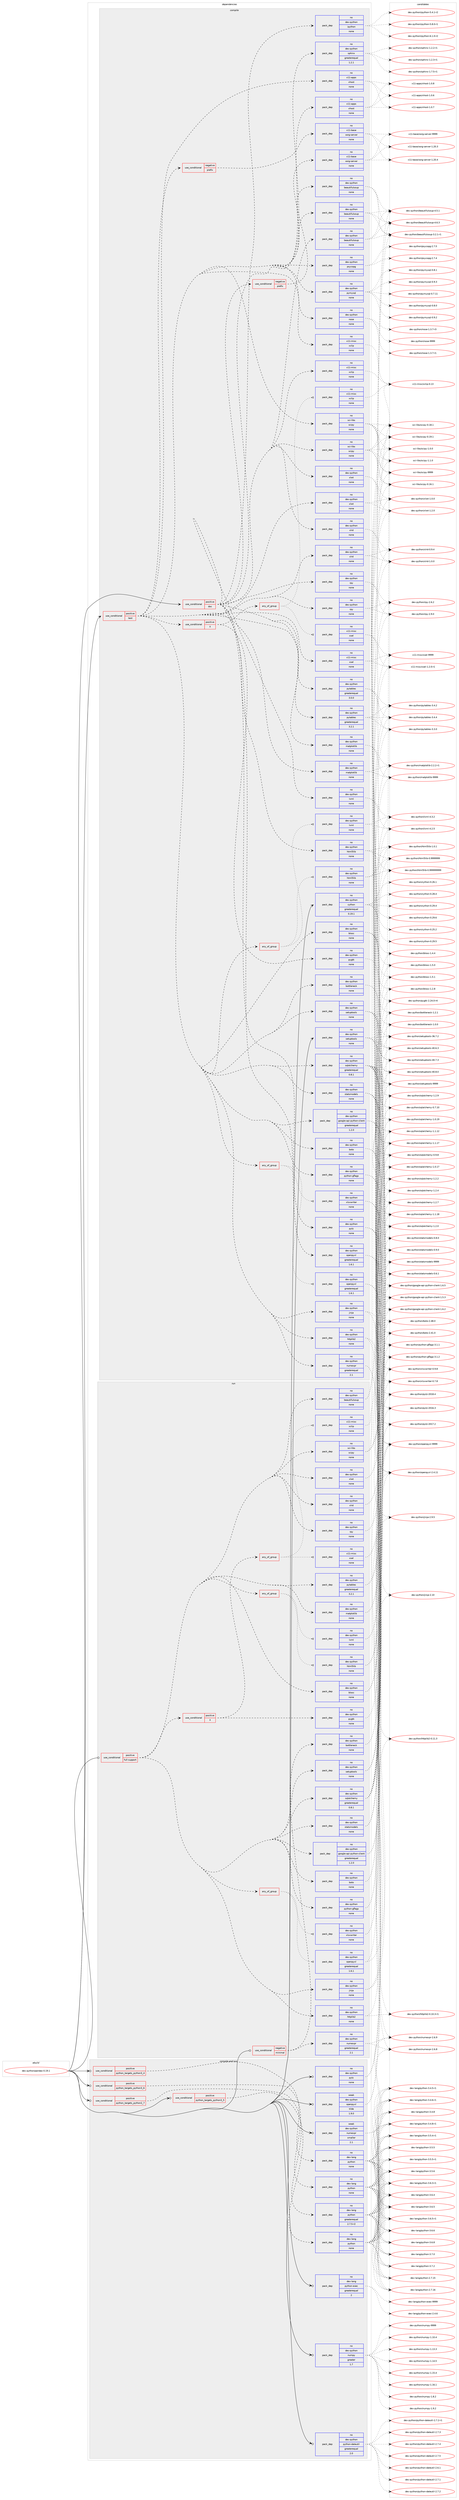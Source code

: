 digraph prolog {

# *************
# Graph options
# *************

newrank=true;
concentrate=true;
compound=true;
graph [rankdir=LR,fontname=Helvetica,fontsize=10,ranksep=1.5];#, ranksep=2.5, nodesep=0.2];
edge  [arrowhead=vee];
node  [fontname=Helvetica,fontsize=10];

# **********
# The ebuild
# **********

subgraph cluster_leftcol {
color=gray;
rank=same;
label=<<i>ebuild</i>>;
id [label="dev-python/pandas-0.19.1", color=red, width=4, href="../dev-python/pandas-0.19.1.svg"];
}

# ****************
# The dependencies
# ****************

subgraph cluster_midcol {
color=gray;
label=<<i>dependencies</i>>;
subgraph cluster_compile {
fillcolor="#eeeeee";
style=filled;
label=<<i>compile</i>>;
subgraph cond378922 {
dependency1423779 [label=<<TABLE BORDER="0" CELLBORDER="1" CELLSPACING="0" CELLPADDING="4"><TR><TD ROWSPAN="3" CELLPADDING="10">use_conditional</TD></TR><TR><TD>positive</TD></TR><TR><TD>doc</TD></TR></TABLE>>, shape=none, color=red];
subgraph cond378923 {
dependency1423780 [label=<<TABLE BORDER="0" CELLBORDER="1" CELLSPACING="0" CELLPADDING="4"><TR><TD ROWSPAN="3" CELLPADDING="10">use_conditional</TD></TR><TR><TD>negative</TD></TR><TR><TD>prefix</TD></TR></TABLE>>, shape=none, color=red];
subgraph pack1021577 {
dependency1423781 [label=<<TABLE BORDER="0" CELLBORDER="1" CELLSPACING="0" CELLPADDING="4" WIDTH="220"><TR><TD ROWSPAN="6" CELLPADDING="30">pack_dep</TD></TR><TR><TD WIDTH="110">no</TD></TR><TR><TD>x11-base</TD></TR><TR><TD>xorg-server</TD></TR><TR><TD>none</TD></TR><TR><TD></TD></TR></TABLE>>, shape=none, color=blue];
}
dependency1423780:e -> dependency1423781:w [weight=20,style="dashed",arrowhead="vee"];
}
dependency1423779:e -> dependency1423780:w [weight=20,style="dashed",arrowhead="vee"];
subgraph pack1021578 {
dependency1423782 [label=<<TABLE BORDER="0" CELLBORDER="1" CELLSPACING="0" CELLPADDING="4" WIDTH="220"><TR><TD ROWSPAN="6" CELLPADDING="30">pack_dep</TD></TR><TR><TD WIDTH="110">no</TD></TR><TR><TD>x11-apps</TD></TR><TR><TD>xhost</TD></TR><TR><TD>none</TD></TR><TR><TD></TD></TR></TABLE>>, shape=none, color=blue];
}
dependency1423779:e -> dependency1423782:w [weight=20,style="dashed",arrowhead="vee"];
subgraph pack1021579 {
dependency1423783 [label=<<TABLE BORDER="0" CELLBORDER="1" CELLSPACING="0" CELLPADDING="4" WIDTH="220"><TR><TD ROWSPAN="6" CELLPADDING="30">pack_dep</TD></TR><TR><TD WIDTH="110">no</TD></TR><TR><TD>dev-python</TD></TR><TR><TD>beautifulsoup</TD></TR><TR><TD>none</TD></TR><TR><TD></TD></TR></TABLE>>, shape=none, color=blue];
}
dependency1423779:e -> dependency1423783:w [weight=20,style="dashed",arrowhead="vee"];
subgraph pack1021580 {
dependency1423784 [label=<<TABLE BORDER="0" CELLBORDER="1" CELLSPACING="0" CELLPADDING="4" WIDTH="220"><TR><TD ROWSPAN="6" CELLPADDING="30">pack_dep</TD></TR><TR><TD WIDTH="110">no</TD></TR><TR><TD>dev-python</TD></TR><TR><TD>html5lib</TD></TR><TR><TD>none</TD></TR><TR><TD></TD></TR></TABLE>>, shape=none, color=blue];
}
dependency1423779:e -> dependency1423784:w [weight=20,style="dashed",arrowhead="vee"];
subgraph pack1021581 {
dependency1423785 [label=<<TABLE BORDER="0" CELLBORDER="1" CELLSPACING="0" CELLPADDING="4" WIDTH="220"><TR><TD ROWSPAN="6" CELLPADDING="30">pack_dep</TD></TR><TR><TD WIDTH="110">no</TD></TR><TR><TD>dev-python</TD></TR><TR><TD>ipython</TD></TR><TR><TD>none</TD></TR><TR><TD></TD></TR></TABLE>>, shape=none, color=blue];
}
dependency1423779:e -> dependency1423785:w [weight=20,style="dashed",arrowhead="vee"];
subgraph pack1021582 {
dependency1423786 [label=<<TABLE BORDER="0" CELLBORDER="1" CELLSPACING="0" CELLPADDING="4" WIDTH="220"><TR><TD ROWSPAN="6" CELLPADDING="30">pack_dep</TD></TR><TR><TD WIDTH="110">no</TD></TR><TR><TD>dev-python</TD></TR><TR><TD>lxml</TD></TR><TR><TD>none</TD></TR><TR><TD></TD></TR></TABLE>>, shape=none, color=blue];
}
dependency1423779:e -> dependency1423786:w [weight=20,style="dashed",arrowhead="vee"];
subgraph pack1021583 {
dependency1423787 [label=<<TABLE BORDER="0" CELLBORDER="1" CELLSPACING="0" CELLPADDING="4" WIDTH="220"><TR><TD ROWSPAN="6" CELLPADDING="30">pack_dep</TD></TR><TR><TD WIDTH="110">no</TD></TR><TR><TD>dev-python</TD></TR><TR><TD>matplotlib</TD></TR><TR><TD>none</TD></TR><TR><TD></TD></TR></TABLE>>, shape=none, color=blue];
}
dependency1423779:e -> dependency1423787:w [weight=20,style="dashed",arrowhead="vee"];
subgraph pack1021584 {
dependency1423788 [label=<<TABLE BORDER="0" CELLBORDER="1" CELLSPACING="0" CELLPADDING="4" WIDTH="220"><TR><TD ROWSPAN="6" CELLPADDING="30">pack_dep</TD></TR><TR><TD WIDTH="110">no</TD></TR><TR><TD>dev-python</TD></TR><TR><TD>openpyxl</TD></TR><TR><TD>greaterequal</TD></TR><TR><TD>1.6.1</TD></TR></TABLE>>, shape=none, color=blue];
}
dependency1423779:e -> dependency1423788:w [weight=20,style="dashed",arrowhead="vee"];
subgraph pack1021585 {
dependency1423789 [label=<<TABLE BORDER="0" CELLBORDER="1" CELLSPACING="0" CELLPADDING="4" WIDTH="220"><TR><TD ROWSPAN="6" CELLPADDING="30">pack_dep</TD></TR><TR><TD WIDTH="110">no</TD></TR><TR><TD>dev-python</TD></TR><TR><TD>pytables</TD></TR><TR><TD>greaterequal</TD></TR><TR><TD>3.0.0</TD></TR></TABLE>>, shape=none, color=blue];
}
dependency1423779:e -> dependency1423789:w [weight=20,style="dashed",arrowhead="vee"];
subgraph pack1021586 {
dependency1423790 [label=<<TABLE BORDER="0" CELLBORDER="1" CELLSPACING="0" CELLPADDING="4" WIDTH="220"><TR><TD ROWSPAN="6" CELLPADDING="30">pack_dep</TD></TR><TR><TD WIDTH="110">no</TD></TR><TR><TD>dev-python</TD></TR><TR><TD>pytz</TD></TR><TR><TD>none</TD></TR><TR><TD></TD></TR></TABLE>>, shape=none, color=blue];
}
dependency1423779:e -> dependency1423790:w [weight=20,style="dashed",arrowhead="vee"];
subgraph pack1021587 {
dependency1423791 [label=<<TABLE BORDER="0" CELLBORDER="1" CELLSPACING="0" CELLPADDING="4" WIDTH="220"><TR><TD ROWSPAN="6" CELLPADDING="30">pack_dep</TD></TR><TR><TD WIDTH="110">no</TD></TR><TR><TD>dev-python</TD></TR><TR><TD>rpy</TD></TR><TR><TD>none</TD></TR><TR><TD></TD></TR></TABLE>>, shape=none, color=blue];
}
dependency1423779:e -> dependency1423791:w [weight=20,style="dashed",arrowhead="vee"];
subgraph pack1021588 {
dependency1423792 [label=<<TABLE BORDER="0" CELLBORDER="1" CELLSPACING="0" CELLPADDING="4" WIDTH="220"><TR><TD ROWSPAN="6" CELLPADDING="30">pack_dep</TD></TR><TR><TD WIDTH="110">no</TD></TR><TR><TD>dev-python</TD></TR><TR><TD>sphinx</TD></TR><TR><TD>greaterequal</TD></TR><TR><TD>1.2.1</TD></TR></TABLE>>, shape=none, color=blue];
}
dependency1423779:e -> dependency1423792:w [weight=20,style="dashed",arrowhead="vee"];
subgraph pack1021589 {
dependency1423793 [label=<<TABLE BORDER="0" CELLBORDER="1" CELLSPACING="0" CELLPADDING="4" WIDTH="220"><TR><TD ROWSPAN="6" CELLPADDING="30">pack_dep</TD></TR><TR><TD WIDTH="110">no</TD></TR><TR><TD>dev-python</TD></TR><TR><TD>xlrd</TD></TR><TR><TD>none</TD></TR><TR><TD></TD></TR></TABLE>>, shape=none, color=blue];
}
dependency1423779:e -> dependency1423793:w [weight=20,style="dashed",arrowhead="vee"];
subgraph pack1021590 {
dependency1423794 [label=<<TABLE BORDER="0" CELLBORDER="1" CELLSPACING="0" CELLPADDING="4" WIDTH="220"><TR><TD ROWSPAN="6" CELLPADDING="30">pack_dep</TD></TR><TR><TD WIDTH="110">no</TD></TR><TR><TD>dev-python</TD></TR><TR><TD>xlwt</TD></TR><TR><TD>none</TD></TR><TR><TD></TD></TR></TABLE>>, shape=none, color=blue];
}
dependency1423779:e -> dependency1423794:w [weight=20,style="dashed",arrowhead="vee"];
subgraph pack1021591 {
dependency1423795 [label=<<TABLE BORDER="0" CELLBORDER="1" CELLSPACING="0" CELLPADDING="4" WIDTH="220"><TR><TD ROWSPAN="6" CELLPADDING="30">pack_dep</TD></TR><TR><TD WIDTH="110">no</TD></TR><TR><TD>sci-libs</TD></TR><TR><TD>scipy</TD></TR><TR><TD>none</TD></TR><TR><TD></TD></TR></TABLE>>, shape=none, color=blue];
}
dependency1423779:e -> dependency1423795:w [weight=20,style="dashed",arrowhead="vee"];
subgraph pack1021592 {
dependency1423796 [label=<<TABLE BORDER="0" CELLBORDER="1" CELLSPACING="0" CELLPADDING="4" WIDTH="220"><TR><TD ROWSPAN="6" CELLPADDING="30">pack_dep</TD></TR><TR><TD WIDTH="110">no</TD></TR><TR><TD>x11-misc</TD></TR><TR><TD>xclip</TD></TR><TR><TD>none</TD></TR><TR><TD></TD></TR></TABLE>>, shape=none, color=blue];
}
dependency1423779:e -> dependency1423796:w [weight=20,style="dashed",arrowhead="vee"];
}
id:e -> dependency1423779:w [weight=20,style="solid",arrowhead="vee"];
subgraph cond378924 {
dependency1423797 [label=<<TABLE BORDER="0" CELLBORDER="1" CELLSPACING="0" CELLPADDING="4"><TR><TD ROWSPAN="3" CELLPADDING="10">use_conditional</TD></TR><TR><TD>positive</TD></TR><TR><TD>test</TD></TR></TABLE>>, shape=none, color=red];
subgraph cond378925 {
dependency1423798 [label=<<TABLE BORDER="0" CELLBORDER="1" CELLSPACING="0" CELLPADDING="4"><TR><TD ROWSPAN="3" CELLPADDING="10">use_conditional</TD></TR><TR><TD>negative</TD></TR><TR><TD>prefix</TD></TR></TABLE>>, shape=none, color=red];
subgraph pack1021593 {
dependency1423799 [label=<<TABLE BORDER="0" CELLBORDER="1" CELLSPACING="0" CELLPADDING="4" WIDTH="220"><TR><TD ROWSPAN="6" CELLPADDING="30">pack_dep</TD></TR><TR><TD WIDTH="110">no</TD></TR><TR><TD>x11-base</TD></TR><TR><TD>xorg-server</TD></TR><TR><TD>none</TD></TR><TR><TD></TD></TR></TABLE>>, shape=none, color=blue];
}
dependency1423798:e -> dependency1423799:w [weight=20,style="dashed",arrowhead="vee"];
}
dependency1423797:e -> dependency1423798:w [weight=20,style="dashed",arrowhead="vee"];
subgraph pack1021594 {
dependency1423800 [label=<<TABLE BORDER="0" CELLBORDER="1" CELLSPACING="0" CELLPADDING="4" WIDTH="220"><TR><TD ROWSPAN="6" CELLPADDING="30">pack_dep</TD></TR><TR><TD WIDTH="110">no</TD></TR><TR><TD>x11-apps</TD></TR><TR><TD>xhost</TD></TR><TR><TD>none</TD></TR><TR><TD></TD></TR></TABLE>>, shape=none, color=blue];
}
dependency1423797:e -> dependency1423800:w [weight=20,style="dashed",arrowhead="vee"];
subgraph pack1021595 {
dependency1423801 [label=<<TABLE BORDER="0" CELLBORDER="1" CELLSPACING="0" CELLPADDING="4" WIDTH="220"><TR><TD ROWSPAN="6" CELLPADDING="30">pack_dep</TD></TR><TR><TD WIDTH="110">no</TD></TR><TR><TD>dev-python</TD></TR><TR><TD>bottleneck</TD></TR><TR><TD>none</TD></TR><TR><TD></TD></TR></TABLE>>, shape=none, color=blue];
}
dependency1423797:e -> dependency1423801:w [weight=20,style="dashed",arrowhead="vee"];
subgraph pack1021596 {
dependency1423802 [label=<<TABLE BORDER="0" CELLBORDER="1" CELLSPACING="0" CELLPADDING="4" WIDTH="220"><TR><TD ROWSPAN="6" CELLPADDING="30">pack_dep</TD></TR><TR><TD WIDTH="110">no</TD></TR><TR><TD>dev-python</TD></TR><TR><TD>numexpr</TD></TR><TR><TD>greaterequal</TD></TR><TR><TD>2.1</TD></TR></TABLE>>, shape=none, color=blue];
}
dependency1423797:e -> dependency1423802:w [weight=20,style="dashed",arrowhead="vee"];
subgraph pack1021597 {
dependency1423803 [label=<<TABLE BORDER="0" CELLBORDER="1" CELLSPACING="0" CELLPADDING="4" WIDTH="220"><TR><TD ROWSPAN="6" CELLPADDING="30">pack_dep</TD></TR><TR><TD WIDTH="110">no</TD></TR><TR><TD>dev-python</TD></TR><TR><TD>beautifulsoup</TD></TR><TR><TD>none</TD></TR><TR><TD></TD></TR></TABLE>>, shape=none, color=blue];
}
dependency1423797:e -> dependency1423803:w [weight=20,style="dashed",arrowhead="vee"];
subgraph pack1021598 {
dependency1423804 [label=<<TABLE BORDER="0" CELLBORDER="1" CELLSPACING="0" CELLPADDING="4" WIDTH="220"><TR><TD ROWSPAN="6" CELLPADDING="30">pack_dep</TD></TR><TR><TD WIDTH="110">no</TD></TR><TR><TD>dev-python</TD></TR><TR><TD>blosc</TD></TR><TR><TD>none</TD></TR><TR><TD></TD></TR></TABLE>>, shape=none, color=blue];
}
dependency1423797:e -> dependency1423804:w [weight=20,style="dashed",arrowhead="vee"];
subgraph pack1021599 {
dependency1423805 [label=<<TABLE BORDER="0" CELLBORDER="1" CELLSPACING="0" CELLPADDING="4" WIDTH="220"><TR><TD ROWSPAN="6" CELLPADDING="30">pack_dep</TD></TR><TR><TD WIDTH="110">no</TD></TR><TR><TD>dev-python</TD></TR><TR><TD>boto</TD></TR><TR><TD>none</TD></TR><TR><TD></TD></TR></TABLE>>, shape=none, color=blue];
}
dependency1423797:e -> dependency1423805:w [weight=20,style="dashed",arrowhead="vee"];
subgraph pack1021600 {
dependency1423806 [label=<<TABLE BORDER="0" CELLBORDER="1" CELLSPACING="0" CELLPADDING="4" WIDTH="220"><TR><TD ROWSPAN="6" CELLPADDING="30">pack_dep</TD></TR><TR><TD WIDTH="110">no</TD></TR><TR><TD>dev-python</TD></TR><TR><TD>google-api-python-client</TD></TR><TR><TD>greaterequal</TD></TR><TR><TD>1.2.0</TD></TR></TABLE>>, shape=none, color=blue];
}
dependency1423797:e -> dependency1423806:w [weight=20,style="dashed",arrowhead="vee"];
subgraph any22701 {
dependency1423807 [label=<<TABLE BORDER="0" CELLBORDER="1" CELLSPACING="0" CELLPADDING="4"><TR><TD CELLPADDING="10">any_of_group</TD></TR></TABLE>>, shape=none, color=red];subgraph pack1021601 {
dependency1423808 [label=<<TABLE BORDER="0" CELLBORDER="1" CELLSPACING="0" CELLPADDING="4" WIDTH="220"><TR><TD ROWSPAN="6" CELLPADDING="30">pack_dep</TD></TR><TR><TD WIDTH="110">no</TD></TR><TR><TD>dev-python</TD></TR><TR><TD>html5lib</TD></TR><TR><TD>none</TD></TR><TR><TD></TD></TR></TABLE>>, shape=none, color=blue];
}
dependency1423807:e -> dependency1423808:w [weight=20,style="dotted",arrowhead="oinv"];
subgraph pack1021602 {
dependency1423809 [label=<<TABLE BORDER="0" CELLBORDER="1" CELLSPACING="0" CELLPADDING="4" WIDTH="220"><TR><TD ROWSPAN="6" CELLPADDING="30">pack_dep</TD></TR><TR><TD WIDTH="110">no</TD></TR><TR><TD>dev-python</TD></TR><TR><TD>lxml</TD></TR><TR><TD>none</TD></TR><TR><TD></TD></TR></TABLE>>, shape=none, color=blue];
}
dependency1423807:e -> dependency1423809:w [weight=20,style="dotted",arrowhead="oinv"];
}
dependency1423797:e -> dependency1423807:w [weight=20,style="dashed",arrowhead="vee"];
subgraph pack1021603 {
dependency1423810 [label=<<TABLE BORDER="0" CELLBORDER="1" CELLSPACING="0" CELLPADDING="4" WIDTH="220"><TR><TD ROWSPAN="6" CELLPADDING="30">pack_dep</TD></TR><TR><TD WIDTH="110">no</TD></TR><TR><TD>dev-python</TD></TR><TR><TD>httplib2</TD></TR><TR><TD>none</TD></TR><TR><TD></TD></TR></TABLE>>, shape=none, color=blue];
}
dependency1423797:e -> dependency1423810:w [weight=20,style="dashed",arrowhead="vee"];
subgraph pack1021604 {
dependency1423811 [label=<<TABLE BORDER="0" CELLBORDER="1" CELLSPACING="0" CELLPADDING="4" WIDTH="220"><TR><TD ROWSPAN="6" CELLPADDING="30">pack_dep</TD></TR><TR><TD WIDTH="110">no</TD></TR><TR><TD>dev-python</TD></TR><TR><TD>jinja</TD></TR><TR><TD>none</TD></TR><TR><TD></TD></TR></TABLE>>, shape=none, color=blue];
}
dependency1423797:e -> dependency1423811:w [weight=20,style="dashed",arrowhead="vee"];
subgraph pack1021605 {
dependency1423812 [label=<<TABLE BORDER="0" CELLBORDER="1" CELLSPACING="0" CELLPADDING="4" WIDTH="220"><TR><TD ROWSPAN="6" CELLPADDING="30">pack_dep</TD></TR><TR><TD WIDTH="110">no</TD></TR><TR><TD>dev-python</TD></TR><TR><TD>matplotlib</TD></TR><TR><TD>none</TD></TR><TR><TD></TD></TR></TABLE>>, shape=none, color=blue];
}
dependency1423797:e -> dependency1423812:w [weight=20,style="dashed",arrowhead="vee"];
subgraph any22702 {
dependency1423813 [label=<<TABLE BORDER="0" CELLBORDER="1" CELLSPACING="0" CELLPADDING="4"><TR><TD CELLPADDING="10">any_of_group</TD></TR></TABLE>>, shape=none, color=red];subgraph pack1021606 {
dependency1423814 [label=<<TABLE BORDER="0" CELLBORDER="1" CELLSPACING="0" CELLPADDING="4" WIDTH="220"><TR><TD ROWSPAN="6" CELLPADDING="30">pack_dep</TD></TR><TR><TD WIDTH="110">no</TD></TR><TR><TD>dev-python</TD></TR><TR><TD>openpyxl</TD></TR><TR><TD>greaterequal</TD></TR><TR><TD>1.6.1</TD></TR></TABLE>>, shape=none, color=blue];
}
dependency1423813:e -> dependency1423814:w [weight=20,style="dotted",arrowhead="oinv"];
subgraph pack1021607 {
dependency1423815 [label=<<TABLE BORDER="0" CELLBORDER="1" CELLSPACING="0" CELLPADDING="4" WIDTH="220"><TR><TD ROWSPAN="6" CELLPADDING="30">pack_dep</TD></TR><TR><TD WIDTH="110">no</TD></TR><TR><TD>dev-python</TD></TR><TR><TD>xlsxwriter</TD></TR><TR><TD>none</TD></TR><TR><TD></TD></TR></TABLE>>, shape=none, color=blue];
}
dependency1423813:e -> dependency1423815:w [weight=20,style="dotted",arrowhead="oinv"];
}
dependency1423797:e -> dependency1423813:w [weight=20,style="dashed",arrowhead="vee"];
subgraph pack1021608 {
dependency1423816 [label=<<TABLE BORDER="0" CELLBORDER="1" CELLSPACING="0" CELLPADDING="4" WIDTH="220"><TR><TD ROWSPAN="6" CELLPADDING="30">pack_dep</TD></TR><TR><TD WIDTH="110">no</TD></TR><TR><TD>dev-python</TD></TR><TR><TD>pytables</TD></TR><TR><TD>greaterequal</TD></TR><TR><TD>3.2.1</TD></TR></TABLE>>, shape=none, color=blue];
}
dependency1423797:e -> dependency1423816:w [weight=20,style="dashed",arrowhead="vee"];
subgraph pack1021609 {
dependency1423817 [label=<<TABLE BORDER="0" CELLBORDER="1" CELLSPACING="0" CELLPADDING="4" WIDTH="220"><TR><TD ROWSPAN="6" CELLPADDING="30">pack_dep</TD></TR><TR><TD WIDTH="110">no</TD></TR><TR><TD>dev-python</TD></TR><TR><TD>python-gflags</TD></TR><TR><TD>none</TD></TR><TR><TD></TD></TR></TABLE>>, shape=none, color=blue];
}
dependency1423797:e -> dependency1423817:w [weight=20,style="dashed",arrowhead="vee"];
subgraph pack1021610 {
dependency1423818 [label=<<TABLE BORDER="0" CELLBORDER="1" CELLSPACING="0" CELLPADDING="4" WIDTH="220"><TR><TD ROWSPAN="6" CELLPADDING="30">pack_dep</TD></TR><TR><TD WIDTH="110">no</TD></TR><TR><TD>dev-python</TD></TR><TR><TD>rpy</TD></TR><TR><TD>none</TD></TR><TR><TD></TD></TR></TABLE>>, shape=none, color=blue];
}
dependency1423797:e -> dependency1423818:w [weight=20,style="dashed",arrowhead="vee"];
subgraph pack1021611 {
dependency1423819 [label=<<TABLE BORDER="0" CELLBORDER="1" CELLSPACING="0" CELLPADDING="4" WIDTH="220"><TR><TD ROWSPAN="6" CELLPADDING="30">pack_dep</TD></TR><TR><TD WIDTH="110">no</TD></TR><TR><TD>dev-python</TD></TR><TR><TD>setuptools</TD></TR><TR><TD>none</TD></TR><TR><TD></TD></TR></TABLE>>, shape=none, color=blue];
}
dependency1423797:e -> dependency1423819:w [weight=20,style="dashed",arrowhead="vee"];
subgraph pack1021612 {
dependency1423820 [label=<<TABLE BORDER="0" CELLBORDER="1" CELLSPACING="0" CELLPADDING="4" WIDTH="220"><TR><TD ROWSPAN="6" CELLPADDING="30">pack_dep</TD></TR><TR><TD WIDTH="110">no</TD></TR><TR><TD>dev-python</TD></TR><TR><TD>statsmodels</TD></TR><TR><TD>none</TD></TR><TR><TD></TD></TR></TABLE>>, shape=none, color=blue];
}
dependency1423797:e -> dependency1423820:w [weight=20,style="dashed",arrowhead="vee"];
subgraph pack1021613 {
dependency1423821 [label=<<TABLE BORDER="0" CELLBORDER="1" CELLSPACING="0" CELLPADDING="4" WIDTH="220"><TR><TD ROWSPAN="6" CELLPADDING="30">pack_dep</TD></TR><TR><TD WIDTH="110">no</TD></TR><TR><TD>dev-python</TD></TR><TR><TD>sqlalchemy</TD></TR><TR><TD>greaterequal</TD></TR><TR><TD>0.8.1</TD></TR></TABLE>>, shape=none, color=blue];
}
dependency1423797:e -> dependency1423821:w [weight=20,style="dashed",arrowhead="vee"];
subgraph pack1021614 {
dependency1423822 [label=<<TABLE BORDER="0" CELLBORDER="1" CELLSPACING="0" CELLPADDING="4" WIDTH="220"><TR><TD ROWSPAN="6" CELLPADDING="30">pack_dep</TD></TR><TR><TD WIDTH="110">no</TD></TR><TR><TD>dev-python</TD></TR><TR><TD>xlrd</TD></TR><TR><TD>none</TD></TR><TR><TD></TD></TR></TABLE>>, shape=none, color=blue];
}
dependency1423797:e -> dependency1423822:w [weight=20,style="dashed",arrowhead="vee"];
subgraph pack1021615 {
dependency1423823 [label=<<TABLE BORDER="0" CELLBORDER="1" CELLSPACING="0" CELLPADDING="4" WIDTH="220"><TR><TD ROWSPAN="6" CELLPADDING="30">pack_dep</TD></TR><TR><TD WIDTH="110">no</TD></TR><TR><TD>dev-python</TD></TR><TR><TD>xlwt</TD></TR><TR><TD>none</TD></TR><TR><TD></TD></TR></TABLE>>, shape=none, color=blue];
}
dependency1423797:e -> dependency1423823:w [weight=20,style="dashed",arrowhead="vee"];
subgraph pack1021616 {
dependency1423824 [label=<<TABLE BORDER="0" CELLBORDER="1" CELLSPACING="0" CELLPADDING="4" WIDTH="220"><TR><TD ROWSPAN="6" CELLPADDING="30">pack_dep</TD></TR><TR><TD WIDTH="110">no</TD></TR><TR><TD>sci-libs</TD></TR><TR><TD>scipy</TD></TR><TR><TD>none</TD></TR><TR><TD></TD></TR></TABLE>>, shape=none, color=blue];
}
dependency1423797:e -> dependency1423824:w [weight=20,style="dashed",arrowhead="vee"];
subgraph cond378926 {
dependency1423825 [label=<<TABLE BORDER="0" CELLBORDER="1" CELLSPACING="0" CELLPADDING="4"><TR><TD ROWSPAN="3" CELLPADDING="10">use_conditional</TD></TR><TR><TD>positive</TD></TR><TR><TD>X</TD></TR></TABLE>>, shape=none, color=red];
subgraph pack1021617 {
dependency1423826 [label=<<TABLE BORDER="0" CELLBORDER="1" CELLSPACING="0" CELLPADDING="4" WIDTH="220"><TR><TD ROWSPAN="6" CELLPADDING="30">pack_dep</TD></TR><TR><TD WIDTH="110">no</TD></TR><TR><TD>dev-python</TD></TR><TR><TD>pygtk</TD></TR><TR><TD>none</TD></TR><TR><TD></TD></TR></TABLE>>, shape=none, color=blue];
}
dependency1423825:e -> dependency1423826:w [weight=20,style="dashed",arrowhead="vee"];
subgraph any22703 {
dependency1423827 [label=<<TABLE BORDER="0" CELLBORDER="1" CELLSPACING="0" CELLPADDING="4"><TR><TD CELLPADDING="10">any_of_group</TD></TR></TABLE>>, shape=none, color=red];subgraph pack1021618 {
dependency1423828 [label=<<TABLE BORDER="0" CELLBORDER="1" CELLSPACING="0" CELLPADDING="4" WIDTH="220"><TR><TD ROWSPAN="6" CELLPADDING="30">pack_dep</TD></TR><TR><TD WIDTH="110">no</TD></TR><TR><TD>x11-misc</TD></TR><TR><TD>xclip</TD></TR><TR><TD>none</TD></TR><TR><TD></TD></TR></TABLE>>, shape=none, color=blue];
}
dependency1423827:e -> dependency1423828:w [weight=20,style="dotted",arrowhead="oinv"];
subgraph pack1021619 {
dependency1423829 [label=<<TABLE BORDER="0" CELLBORDER="1" CELLSPACING="0" CELLPADDING="4" WIDTH="220"><TR><TD ROWSPAN="6" CELLPADDING="30">pack_dep</TD></TR><TR><TD WIDTH="110">no</TD></TR><TR><TD>x11-misc</TD></TR><TR><TD>xsel</TD></TR><TR><TD>none</TD></TR><TR><TD></TD></TR></TABLE>>, shape=none, color=blue];
}
dependency1423827:e -> dependency1423829:w [weight=20,style="dotted",arrowhead="oinv"];
}
dependency1423825:e -> dependency1423827:w [weight=20,style="dashed",arrowhead="vee"];
}
dependency1423797:e -> dependency1423825:w [weight=20,style="dashed",arrowhead="vee"];
subgraph pack1021620 {
dependency1423830 [label=<<TABLE BORDER="0" CELLBORDER="1" CELLSPACING="0" CELLPADDING="4" WIDTH="220"><TR><TD ROWSPAN="6" CELLPADDING="30">pack_dep</TD></TR><TR><TD WIDTH="110">no</TD></TR><TR><TD>dev-python</TD></TR><TR><TD>beautifulsoup</TD></TR><TR><TD>none</TD></TR><TR><TD></TD></TR></TABLE>>, shape=none, color=blue];
}
dependency1423797:e -> dependency1423830:w [weight=20,style="dashed",arrowhead="vee"];
subgraph pack1021621 {
dependency1423831 [label=<<TABLE BORDER="0" CELLBORDER="1" CELLSPACING="0" CELLPADDING="4" WIDTH="220"><TR><TD ROWSPAN="6" CELLPADDING="30">pack_dep</TD></TR><TR><TD WIDTH="110">no</TD></TR><TR><TD>dev-python</TD></TR><TR><TD>nose</TD></TR><TR><TD>none</TD></TR><TR><TD></TD></TR></TABLE>>, shape=none, color=blue];
}
dependency1423797:e -> dependency1423831:w [weight=20,style="dashed",arrowhead="vee"];
subgraph pack1021622 {
dependency1423832 [label=<<TABLE BORDER="0" CELLBORDER="1" CELLSPACING="0" CELLPADDING="4" WIDTH="220"><TR><TD ROWSPAN="6" CELLPADDING="30">pack_dep</TD></TR><TR><TD WIDTH="110">no</TD></TR><TR><TD>dev-python</TD></TR><TR><TD>pymysql</TD></TR><TR><TD>none</TD></TR><TR><TD></TD></TR></TABLE>>, shape=none, color=blue];
}
dependency1423797:e -> dependency1423832:w [weight=20,style="dashed",arrowhead="vee"];
subgraph pack1021623 {
dependency1423833 [label=<<TABLE BORDER="0" CELLBORDER="1" CELLSPACING="0" CELLPADDING="4" WIDTH="220"><TR><TD ROWSPAN="6" CELLPADDING="30">pack_dep</TD></TR><TR><TD WIDTH="110">no</TD></TR><TR><TD>dev-python</TD></TR><TR><TD>psycopg</TD></TR><TR><TD>none</TD></TR><TR><TD></TD></TR></TABLE>>, shape=none, color=blue];
}
dependency1423797:e -> dependency1423833:w [weight=20,style="dashed",arrowhead="vee"];
subgraph pack1021624 {
dependency1423834 [label=<<TABLE BORDER="0" CELLBORDER="1" CELLSPACING="0" CELLPADDING="4" WIDTH="220"><TR><TD ROWSPAN="6" CELLPADDING="30">pack_dep</TD></TR><TR><TD WIDTH="110">no</TD></TR><TR><TD>x11-misc</TD></TR><TR><TD>xclip</TD></TR><TR><TD>none</TD></TR><TR><TD></TD></TR></TABLE>>, shape=none, color=blue];
}
dependency1423797:e -> dependency1423834:w [weight=20,style="dashed",arrowhead="vee"];
subgraph pack1021625 {
dependency1423835 [label=<<TABLE BORDER="0" CELLBORDER="1" CELLSPACING="0" CELLPADDING="4" WIDTH="220"><TR><TD ROWSPAN="6" CELLPADDING="30">pack_dep</TD></TR><TR><TD WIDTH="110">no</TD></TR><TR><TD>x11-misc</TD></TR><TR><TD>xsel</TD></TR><TR><TD>none</TD></TR><TR><TD></TD></TR></TABLE>>, shape=none, color=blue];
}
dependency1423797:e -> dependency1423835:w [weight=20,style="dashed",arrowhead="vee"];
}
id:e -> dependency1423797:w [weight=20,style="solid",arrowhead="vee"];
subgraph pack1021626 {
dependency1423836 [label=<<TABLE BORDER="0" CELLBORDER="1" CELLSPACING="0" CELLPADDING="4" WIDTH="220"><TR><TD ROWSPAN="6" CELLPADDING="30">pack_dep</TD></TR><TR><TD WIDTH="110">no</TD></TR><TR><TD>dev-python</TD></TR><TR><TD>cython</TD></TR><TR><TD>greaterequal</TD></TR><TR><TD>0.19.1</TD></TR></TABLE>>, shape=none, color=blue];
}
id:e -> dependency1423836:w [weight=20,style="solid",arrowhead="vee"];
subgraph pack1021627 {
dependency1423837 [label=<<TABLE BORDER="0" CELLBORDER="1" CELLSPACING="0" CELLPADDING="4" WIDTH="220"><TR><TD ROWSPAN="6" CELLPADDING="30">pack_dep</TD></TR><TR><TD WIDTH="110">no</TD></TR><TR><TD>dev-python</TD></TR><TR><TD>setuptools</TD></TR><TR><TD>none</TD></TR><TR><TD></TD></TR></TABLE>>, shape=none, color=blue];
}
id:e -> dependency1423837:w [weight=20,style="solid",arrowhead="vee"];
}
subgraph cluster_compileandrun {
fillcolor="#eeeeee";
style=filled;
label=<<i>compile and run</i>>;
subgraph cond378927 {
dependency1423838 [label=<<TABLE BORDER="0" CELLBORDER="1" CELLSPACING="0" CELLPADDING="4"><TR><TD ROWSPAN="3" CELLPADDING="10">use_conditional</TD></TR><TR><TD>positive</TD></TR><TR><TD>python_targets_python2_7</TD></TR></TABLE>>, shape=none, color=red];
subgraph pack1021628 {
dependency1423839 [label=<<TABLE BORDER="0" CELLBORDER="1" CELLSPACING="0" CELLPADDING="4" WIDTH="220"><TR><TD ROWSPAN="6" CELLPADDING="30">pack_dep</TD></TR><TR><TD WIDTH="110">no</TD></TR><TR><TD>dev-lang</TD></TR><TR><TD>python</TD></TR><TR><TD>greaterequal</TD></TR><TR><TD>2.7.5-r2</TD></TR></TABLE>>, shape=none, color=blue];
}
dependency1423838:e -> dependency1423839:w [weight=20,style="dashed",arrowhead="vee"];
}
id:e -> dependency1423838:w [weight=20,style="solid",arrowhead="odotvee"];
subgraph cond378928 {
dependency1423840 [label=<<TABLE BORDER="0" CELLBORDER="1" CELLSPACING="0" CELLPADDING="4"><TR><TD ROWSPAN="3" CELLPADDING="10">use_conditional</TD></TR><TR><TD>positive</TD></TR><TR><TD>python_targets_python3_4</TD></TR></TABLE>>, shape=none, color=red];
subgraph pack1021629 {
dependency1423841 [label=<<TABLE BORDER="0" CELLBORDER="1" CELLSPACING="0" CELLPADDING="4" WIDTH="220"><TR><TD ROWSPAN="6" CELLPADDING="30">pack_dep</TD></TR><TR><TD WIDTH="110">no</TD></TR><TR><TD>dev-lang</TD></TR><TR><TD>python</TD></TR><TR><TD>none</TD></TR><TR><TD></TD></TR></TABLE>>, shape=none, color=blue];
}
dependency1423840:e -> dependency1423841:w [weight=20,style="dashed",arrowhead="vee"];
}
id:e -> dependency1423840:w [weight=20,style="solid",arrowhead="odotvee"];
subgraph cond378929 {
dependency1423842 [label=<<TABLE BORDER="0" CELLBORDER="1" CELLSPACING="0" CELLPADDING="4"><TR><TD ROWSPAN="3" CELLPADDING="10">use_conditional</TD></TR><TR><TD>positive</TD></TR><TR><TD>python_targets_python3_5</TD></TR></TABLE>>, shape=none, color=red];
subgraph pack1021630 {
dependency1423843 [label=<<TABLE BORDER="0" CELLBORDER="1" CELLSPACING="0" CELLPADDING="4" WIDTH="220"><TR><TD ROWSPAN="6" CELLPADDING="30">pack_dep</TD></TR><TR><TD WIDTH="110">no</TD></TR><TR><TD>dev-lang</TD></TR><TR><TD>python</TD></TR><TR><TD>none</TD></TR><TR><TD></TD></TR></TABLE>>, shape=none, color=blue];
}
dependency1423842:e -> dependency1423843:w [weight=20,style="dashed",arrowhead="vee"];
}
id:e -> dependency1423842:w [weight=20,style="solid",arrowhead="odotvee"];
subgraph cond378930 {
dependency1423844 [label=<<TABLE BORDER="0" CELLBORDER="1" CELLSPACING="0" CELLPADDING="4"><TR><TD ROWSPAN="3" CELLPADDING="10">use_conditional</TD></TR><TR><TD>positive</TD></TR><TR><TD>python_targets_python3_6</TD></TR></TABLE>>, shape=none, color=red];
subgraph pack1021631 {
dependency1423845 [label=<<TABLE BORDER="0" CELLBORDER="1" CELLSPACING="0" CELLPADDING="4" WIDTH="220"><TR><TD ROWSPAN="6" CELLPADDING="30">pack_dep</TD></TR><TR><TD WIDTH="110">no</TD></TR><TR><TD>dev-lang</TD></TR><TR><TD>python</TD></TR><TR><TD>none</TD></TR><TR><TD></TD></TR></TABLE>>, shape=none, color=blue];
}
dependency1423844:e -> dependency1423845:w [weight=20,style="dashed",arrowhead="vee"];
}
id:e -> dependency1423844:w [weight=20,style="solid",arrowhead="odotvee"];
subgraph pack1021632 {
dependency1423846 [label=<<TABLE BORDER="0" CELLBORDER="1" CELLSPACING="0" CELLPADDING="4" WIDTH="220"><TR><TD ROWSPAN="6" CELLPADDING="30">pack_dep</TD></TR><TR><TD WIDTH="110">no</TD></TR><TR><TD>dev-lang</TD></TR><TR><TD>python-exec</TD></TR><TR><TD>greaterequal</TD></TR><TR><TD>2</TD></TR></TABLE>>, shape=none, color=blue];
}
id:e -> dependency1423846:w [weight=20,style="solid",arrowhead="odotvee"];
subgraph pack1021633 {
dependency1423847 [label=<<TABLE BORDER="0" CELLBORDER="1" CELLSPACING="0" CELLPADDING="4" WIDTH="220"><TR><TD ROWSPAN="6" CELLPADDING="30">pack_dep</TD></TR><TR><TD WIDTH="110">no</TD></TR><TR><TD>dev-python</TD></TR><TR><TD>numpy</TD></TR><TR><TD>greater</TD></TR><TR><TD>1.7</TD></TR></TABLE>>, shape=none, color=blue];
}
id:e -> dependency1423847:w [weight=20,style="solid",arrowhead="odotvee"];
subgraph pack1021634 {
dependency1423848 [label=<<TABLE BORDER="0" CELLBORDER="1" CELLSPACING="0" CELLPADDING="4" WIDTH="220"><TR><TD ROWSPAN="6" CELLPADDING="30">pack_dep</TD></TR><TR><TD WIDTH="110">no</TD></TR><TR><TD>dev-python</TD></TR><TR><TD>python-dateutil</TD></TR><TR><TD>greaterequal</TD></TR><TR><TD>2.0</TD></TR></TABLE>>, shape=none, color=blue];
}
id:e -> dependency1423848:w [weight=20,style="solid",arrowhead="odotvee"];
subgraph pack1021635 {
dependency1423849 [label=<<TABLE BORDER="0" CELLBORDER="1" CELLSPACING="0" CELLPADDING="4" WIDTH="220"><TR><TD ROWSPAN="6" CELLPADDING="30">pack_dep</TD></TR><TR><TD WIDTH="110">no</TD></TR><TR><TD>dev-python</TD></TR><TR><TD>pytz</TD></TR><TR><TD>none</TD></TR><TR><TD></TD></TR></TABLE>>, shape=none, color=blue];
}
id:e -> dependency1423849:w [weight=20,style="solid",arrowhead="odotvee"];
subgraph pack1021636 {
dependency1423850 [label=<<TABLE BORDER="0" CELLBORDER="1" CELLSPACING="0" CELLPADDING="4" WIDTH="220"><TR><TD ROWSPAN="6" CELLPADDING="30">pack_dep</TD></TR><TR><TD WIDTH="110">weak</TD></TR><TR><TD>dev-python</TD></TR><TR><TD>numexpr</TD></TR><TR><TD>smaller</TD></TR><TR><TD>2.1</TD></TR></TABLE>>, shape=none, color=blue];
}
id:e -> dependency1423850:w [weight=20,style="solid",arrowhead="odotvee"];
subgraph pack1021637 {
dependency1423851 [label=<<TABLE BORDER="0" CELLBORDER="1" CELLSPACING="0" CELLPADDING="4" WIDTH="220"><TR><TD ROWSPAN="6" CELLPADDING="30">pack_dep</TD></TR><TR><TD WIDTH="110">weak</TD></TR><TR><TD>dev-python</TD></TR><TR><TD>openpyxl</TD></TR><TR><TD>tilde</TD></TR><TR><TD>1.9.0</TD></TR></TABLE>>, shape=none, color=blue];
}
id:e -> dependency1423851:w [weight=20,style="solid",arrowhead="odotvee"];
}
subgraph cluster_run {
fillcolor="#eeeeee";
style=filled;
label=<<i>run</i>>;
subgraph cond378931 {
dependency1423852 [label=<<TABLE BORDER="0" CELLBORDER="1" CELLSPACING="0" CELLPADDING="4"><TR><TD ROWSPAN="3" CELLPADDING="10">use_conditional</TD></TR><TR><TD>negative</TD></TR><TR><TD>minimal</TD></TR></TABLE>>, shape=none, color=red];
subgraph pack1021638 {
dependency1423853 [label=<<TABLE BORDER="0" CELLBORDER="1" CELLSPACING="0" CELLPADDING="4" WIDTH="220"><TR><TD ROWSPAN="6" CELLPADDING="30">pack_dep</TD></TR><TR><TD WIDTH="110">no</TD></TR><TR><TD>dev-python</TD></TR><TR><TD>bottleneck</TD></TR><TR><TD>none</TD></TR><TR><TD></TD></TR></TABLE>>, shape=none, color=blue];
}
dependency1423852:e -> dependency1423853:w [weight=20,style="dashed",arrowhead="vee"];
subgraph pack1021639 {
dependency1423854 [label=<<TABLE BORDER="0" CELLBORDER="1" CELLSPACING="0" CELLPADDING="4" WIDTH="220"><TR><TD ROWSPAN="6" CELLPADDING="30">pack_dep</TD></TR><TR><TD WIDTH="110">no</TD></TR><TR><TD>dev-python</TD></TR><TR><TD>numexpr</TD></TR><TR><TD>greaterequal</TD></TR><TR><TD>2.1</TD></TR></TABLE>>, shape=none, color=blue];
}
dependency1423852:e -> dependency1423854:w [weight=20,style="dashed",arrowhead="vee"];
}
id:e -> dependency1423852:w [weight=20,style="solid",arrowhead="odot"];
subgraph cond378932 {
dependency1423855 [label=<<TABLE BORDER="0" CELLBORDER="1" CELLSPACING="0" CELLPADDING="4"><TR><TD ROWSPAN="3" CELLPADDING="10">use_conditional</TD></TR><TR><TD>positive</TD></TR><TR><TD>full-support</TD></TR></TABLE>>, shape=none, color=red];
subgraph pack1021640 {
dependency1423856 [label=<<TABLE BORDER="0" CELLBORDER="1" CELLSPACING="0" CELLPADDING="4" WIDTH="220"><TR><TD ROWSPAN="6" CELLPADDING="30">pack_dep</TD></TR><TR><TD WIDTH="110">no</TD></TR><TR><TD>dev-python</TD></TR><TR><TD>beautifulsoup</TD></TR><TR><TD>none</TD></TR><TR><TD></TD></TR></TABLE>>, shape=none, color=blue];
}
dependency1423855:e -> dependency1423856:w [weight=20,style="dashed",arrowhead="vee"];
subgraph pack1021641 {
dependency1423857 [label=<<TABLE BORDER="0" CELLBORDER="1" CELLSPACING="0" CELLPADDING="4" WIDTH="220"><TR><TD ROWSPAN="6" CELLPADDING="30">pack_dep</TD></TR><TR><TD WIDTH="110">no</TD></TR><TR><TD>dev-python</TD></TR><TR><TD>blosc</TD></TR><TR><TD>none</TD></TR><TR><TD></TD></TR></TABLE>>, shape=none, color=blue];
}
dependency1423855:e -> dependency1423857:w [weight=20,style="dashed",arrowhead="vee"];
subgraph pack1021642 {
dependency1423858 [label=<<TABLE BORDER="0" CELLBORDER="1" CELLSPACING="0" CELLPADDING="4" WIDTH="220"><TR><TD ROWSPAN="6" CELLPADDING="30">pack_dep</TD></TR><TR><TD WIDTH="110">no</TD></TR><TR><TD>dev-python</TD></TR><TR><TD>boto</TD></TR><TR><TD>none</TD></TR><TR><TD></TD></TR></TABLE>>, shape=none, color=blue];
}
dependency1423855:e -> dependency1423858:w [weight=20,style="dashed",arrowhead="vee"];
subgraph pack1021643 {
dependency1423859 [label=<<TABLE BORDER="0" CELLBORDER="1" CELLSPACING="0" CELLPADDING="4" WIDTH="220"><TR><TD ROWSPAN="6" CELLPADDING="30">pack_dep</TD></TR><TR><TD WIDTH="110">no</TD></TR><TR><TD>dev-python</TD></TR><TR><TD>google-api-python-client</TD></TR><TR><TD>greaterequal</TD></TR><TR><TD>1.2.0</TD></TR></TABLE>>, shape=none, color=blue];
}
dependency1423855:e -> dependency1423859:w [weight=20,style="dashed",arrowhead="vee"];
subgraph any22704 {
dependency1423860 [label=<<TABLE BORDER="0" CELLBORDER="1" CELLSPACING="0" CELLPADDING="4"><TR><TD CELLPADDING="10">any_of_group</TD></TR></TABLE>>, shape=none, color=red];subgraph pack1021644 {
dependency1423861 [label=<<TABLE BORDER="0" CELLBORDER="1" CELLSPACING="0" CELLPADDING="4" WIDTH="220"><TR><TD ROWSPAN="6" CELLPADDING="30">pack_dep</TD></TR><TR><TD WIDTH="110">no</TD></TR><TR><TD>dev-python</TD></TR><TR><TD>html5lib</TD></TR><TR><TD>none</TD></TR><TR><TD></TD></TR></TABLE>>, shape=none, color=blue];
}
dependency1423860:e -> dependency1423861:w [weight=20,style="dotted",arrowhead="oinv"];
subgraph pack1021645 {
dependency1423862 [label=<<TABLE BORDER="0" CELLBORDER="1" CELLSPACING="0" CELLPADDING="4" WIDTH="220"><TR><TD ROWSPAN="6" CELLPADDING="30">pack_dep</TD></TR><TR><TD WIDTH="110">no</TD></TR><TR><TD>dev-python</TD></TR><TR><TD>lxml</TD></TR><TR><TD>none</TD></TR><TR><TD></TD></TR></TABLE>>, shape=none, color=blue];
}
dependency1423860:e -> dependency1423862:w [weight=20,style="dotted",arrowhead="oinv"];
}
dependency1423855:e -> dependency1423860:w [weight=20,style="dashed",arrowhead="vee"];
subgraph pack1021646 {
dependency1423863 [label=<<TABLE BORDER="0" CELLBORDER="1" CELLSPACING="0" CELLPADDING="4" WIDTH="220"><TR><TD ROWSPAN="6" CELLPADDING="30">pack_dep</TD></TR><TR><TD WIDTH="110">no</TD></TR><TR><TD>dev-python</TD></TR><TR><TD>httplib2</TD></TR><TR><TD>none</TD></TR><TR><TD></TD></TR></TABLE>>, shape=none, color=blue];
}
dependency1423855:e -> dependency1423863:w [weight=20,style="dashed",arrowhead="vee"];
subgraph pack1021647 {
dependency1423864 [label=<<TABLE BORDER="0" CELLBORDER="1" CELLSPACING="0" CELLPADDING="4" WIDTH="220"><TR><TD ROWSPAN="6" CELLPADDING="30">pack_dep</TD></TR><TR><TD WIDTH="110">no</TD></TR><TR><TD>dev-python</TD></TR><TR><TD>jinja</TD></TR><TR><TD>none</TD></TR><TR><TD></TD></TR></TABLE>>, shape=none, color=blue];
}
dependency1423855:e -> dependency1423864:w [weight=20,style="dashed",arrowhead="vee"];
subgraph pack1021648 {
dependency1423865 [label=<<TABLE BORDER="0" CELLBORDER="1" CELLSPACING="0" CELLPADDING="4" WIDTH="220"><TR><TD ROWSPAN="6" CELLPADDING="30">pack_dep</TD></TR><TR><TD WIDTH="110">no</TD></TR><TR><TD>dev-python</TD></TR><TR><TD>matplotlib</TD></TR><TR><TD>none</TD></TR><TR><TD></TD></TR></TABLE>>, shape=none, color=blue];
}
dependency1423855:e -> dependency1423865:w [weight=20,style="dashed",arrowhead="vee"];
subgraph any22705 {
dependency1423866 [label=<<TABLE BORDER="0" CELLBORDER="1" CELLSPACING="0" CELLPADDING="4"><TR><TD CELLPADDING="10">any_of_group</TD></TR></TABLE>>, shape=none, color=red];subgraph pack1021649 {
dependency1423867 [label=<<TABLE BORDER="0" CELLBORDER="1" CELLSPACING="0" CELLPADDING="4" WIDTH="220"><TR><TD ROWSPAN="6" CELLPADDING="30">pack_dep</TD></TR><TR><TD WIDTH="110">no</TD></TR><TR><TD>dev-python</TD></TR><TR><TD>openpyxl</TD></TR><TR><TD>greaterequal</TD></TR><TR><TD>1.6.1</TD></TR></TABLE>>, shape=none, color=blue];
}
dependency1423866:e -> dependency1423867:w [weight=20,style="dotted",arrowhead="oinv"];
subgraph pack1021650 {
dependency1423868 [label=<<TABLE BORDER="0" CELLBORDER="1" CELLSPACING="0" CELLPADDING="4" WIDTH="220"><TR><TD ROWSPAN="6" CELLPADDING="30">pack_dep</TD></TR><TR><TD WIDTH="110">no</TD></TR><TR><TD>dev-python</TD></TR><TR><TD>xlsxwriter</TD></TR><TR><TD>none</TD></TR><TR><TD></TD></TR></TABLE>>, shape=none, color=blue];
}
dependency1423866:e -> dependency1423868:w [weight=20,style="dotted",arrowhead="oinv"];
}
dependency1423855:e -> dependency1423866:w [weight=20,style="dashed",arrowhead="vee"];
subgraph pack1021651 {
dependency1423869 [label=<<TABLE BORDER="0" CELLBORDER="1" CELLSPACING="0" CELLPADDING="4" WIDTH="220"><TR><TD ROWSPAN="6" CELLPADDING="30">pack_dep</TD></TR><TR><TD WIDTH="110">no</TD></TR><TR><TD>dev-python</TD></TR><TR><TD>pytables</TD></TR><TR><TD>greaterequal</TD></TR><TR><TD>3.2.1</TD></TR></TABLE>>, shape=none, color=blue];
}
dependency1423855:e -> dependency1423869:w [weight=20,style="dashed",arrowhead="vee"];
subgraph pack1021652 {
dependency1423870 [label=<<TABLE BORDER="0" CELLBORDER="1" CELLSPACING="0" CELLPADDING="4" WIDTH="220"><TR><TD ROWSPAN="6" CELLPADDING="30">pack_dep</TD></TR><TR><TD WIDTH="110">no</TD></TR><TR><TD>dev-python</TD></TR><TR><TD>python-gflags</TD></TR><TR><TD>none</TD></TR><TR><TD></TD></TR></TABLE>>, shape=none, color=blue];
}
dependency1423855:e -> dependency1423870:w [weight=20,style="dashed",arrowhead="vee"];
subgraph pack1021653 {
dependency1423871 [label=<<TABLE BORDER="0" CELLBORDER="1" CELLSPACING="0" CELLPADDING="4" WIDTH="220"><TR><TD ROWSPAN="6" CELLPADDING="30">pack_dep</TD></TR><TR><TD WIDTH="110">no</TD></TR><TR><TD>dev-python</TD></TR><TR><TD>rpy</TD></TR><TR><TD>none</TD></TR><TR><TD></TD></TR></TABLE>>, shape=none, color=blue];
}
dependency1423855:e -> dependency1423871:w [weight=20,style="dashed",arrowhead="vee"];
subgraph pack1021654 {
dependency1423872 [label=<<TABLE BORDER="0" CELLBORDER="1" CELLSPACING="0" CELLPADDING="4" WIDTH="220"><TR><TD ROWSPAN="6" CELLPADDING="30">pack_dep</TD></TR><TR><TD WIDTH="110">no</TD></TR><TR><TD>dev-python</TD></TR><TR><TD>setuptools</TD></TR><TR><TD>none</TD></TR><TR><TD></TD></TR></TABLE>>, shape=none, color=blue];
}
dependency1423855:e -> dependency1423872:w [weight=20,style="dashed",arrowhead="vee"];
subgraph pack1021655 {
dependency1423873 [label=<<TABLE BORDER="0" CELLBORDER="1" CELLSPACING="0" CELLPADDING="4" WIDTH="220"><TR><TD ROWSPAN="6" CELLPADDING="30">pack_dep</TD></TR><TR><TD WIDTH="110">no</TD></TR><TR><TD>dev-python</TD></TR><TR><TD>statsmodels</TD></TR><TR><TD>none</TD></TR><TR><TD></TD></TR></TABLE>>, shape=none, color=blue];
}
dependency1423855:e -> dependency1423873:w [weight=20,style="dashed",arrowhead="vee"];
subgraph pack1021656 {
dependency1423874 [label=<<TABLE BORDER="0" CELLBORDER="1" CELLSPACING="0" CELLPADDING="4" WIDTH="220"><TR><TD ROWSPAN="6" CELLPADDING="30">pack_dep</TD></TR><TR><TD WIDTH="110">no</TD></TR><TR><TD>dev-python</TD></TR><TR><TD>sqlalchemy</TD></TR><TR><TD>greaterequal</TD></TR><TR><TD>0.8.1</TD></TR></TABLE>>, shape=none, color=blue];
}
dependency1423855:e -> dependency1423874:w [weight=20,style="dashed",arrowhead="vee"];
subgraph pack1021657 {
dependency1423875 [label=<<TABLE BORDER="0" CELLBORDER="1" CELLSPACING="0" CELLPADDING="4" WIDTH="220"><TR><TD ROWSPAN="6" CELLPADDING="30">pack_dep</TD></TR><TR><TD WIDTH="110">no</TD></TR><TR><TD>dev-python</TD></TR><TR><TD>xlrd</TD></TR><TR><TD>none</TD></TR><TR><TD></TD></TR></TABLE>>, shape=none, color=blue];
}
dependency1423855:e -> dependency1423875:w [weight=20,style="dashed",arrowhead="vee"];
subgraph pack1021658 {
dependency1423876 [label=<<TABLE BORDER="0" CELLBORDER="1" CELLSPACING="0" CELLPADDING="4" WIDTH="220"><TR><TD ROWSPAN="6" CELLPADDING="30">pack_dep</TD></TR><TR><TD WIDTH="110">no</TD></TR><TR><TD>dev-python</TD></TR><TR><TD>xlwt</TD></TR><TR><TD>none</TD></TR><TR><TD></TD></TR></TABLE>>, shape=none, color=blue];
}
dependency1423855:e -> dependency1423876:w [weight=20,style="dashed",arrowhead="vee"];
subgraph pack1021659 {
dependency1423877 [label=<<TABLE BORDER="0" CELLBORDER="1" CELLSPACING="0" CELLPADDING="4" WIDTH="220"><TR><TD ROWSPAN="6" CELLPADDING="30">pack_dep</TD></TR><TR><TD WIDTH="110">no</TD></TR><TR><TD>sci-libs</TD></TR><TR><TD>scipy</TD></TR><TR><TD>none</TD></TR><TR><TD></TD></TR></TABLE>>, shape=none, color=blue];
}
dependency1423855:e -> dependency1423877:w [weight=20,style="dashed",arrowhead="vee"];
subgraph cond378933 {
dependency1423878 [label=<<TABLE BORDER="0" CELLBORDER="1" CELLSPACING="0" CELLPADDING="4"><TR><TD ROWSPAN="3" CELLPADDING="10">use_conditional</TD></TR><TR><TD>positive</TD></TR><TR><TD>X</TD></TR></TABLE>>, shape=none, color=red];
subgraph pack1021660 {
dependency1423879 [label=<<TABLE BORDER="0" CELLBORDER="1" CELLSPACING="0" CELLPADDING="4" WIDTH="220"><TR><TD ROWSPAN="6" CELLPADDING="30">pack_dep</TD></TR><TR><TD WIDTH="110">no</TD></TR><TR><TD>dev-python</TD></TR><TR><TD>pygtk</TD></TR><TR><TD>none</TD></TR><TR><TD></TD></TR></TABLE>>, shape=none, color=blue];
}
dependency1423878:e -> dependency1423879:w [weight=20,style="dashed",arrowhead="vee"];
subgraph any22706 {
dependency1423880 [label=<<TABLE BORDER="0" CELLBORDER="1" CELLSPACING="0" CELLPADDING="4"><TR><TD CELLPADDING="10">any_of_group</TD></TR></TABLE>>, shape=none, color=red];subgraph pack1021661 {
dependency1423881 [label=<<TABLE BORDER="0" CELLBORDER="1" CELLSPACING="0" CELLPADDING="4" WIDTH="220"><TR><TD ROWSPAN="6" CELLPADDING="30">pack_dep</TD></TR><TR><TD WIDTH="110">no</TD></TR><TR><TD>x11-misc</TD></TR><TR><TD>xclip</TD></TR><TR><TD>none</TD></TR><TR><TD></TD></TR></TABLE>>, shape=none, color=blue];
}
dependency1423880:e -> dependency1423881:w [weight=20,style="dotted",arrowhead="oinv"];
subgraph pack1021662 {
dependency1423882 [label=<<TABLE BORDER="0" CELLBORDER="1" CELLSPACING="0" CELLPADDING="4" WIDTH="220"><TR><TD ROWSPAN="6" CELLPADDING="30">pack_dep</TD></TR><TR><TD WIDTH="110">no</TD></TR><TR><TD>x11-misc</TD></TR><TR><TD>xsel</TD></TR><TR><TD>none</TD></TR><TR><TD></TD></TR></TABLE>>, shape=none, color=blue];
}
dependency1423880:e -> dependency1423882:w [weight=20,style="dotted",arrowhead="oinv"];
}
dependency1423878:e -> dependency1423880:w [weight=20,style="dashed",arrowhead="vee"];
}
dependency1423855:e -> dependency1423878:w [weight=20,style="dashed",arrowhead="vee"];
}
id:e -> dependency1423855:w [weight=20,style="solid",arrowhead="odot"];
}
}

# **************
# The candidates
# **************

subgraph cluster_choices {
rank=same;
color=gray;
label=<<i>candidates</i>>;

subgraph choice1021577 {
color=black;
nodesep=1;
choice1204949459897115101471201111141034511510111411810111445494650484651 [label="x11-base/xorg-server-1.20.3", color=red, width=4,href="../x11-base/xorg-server-1.20.3.svg"];
choice1204949459897115101471201111141034511510111411810111445494650484652 [label="x11-base/xorg-server-1.20.4", color=red, width=4,href="../x11-base/xorg-server-1.20.4.svg"];
choice120494945989711510147120111114103451151011141181011144557575757 [label="x11-base/xorg-server-9999", color=red, width=4,href="../x11-base/xorg-server-9999.svg"];
dependency1423781:e -> choice1204949459897115101471201111141034511510111411810111445494650484651:w [style=dotted,weight="100"];
dependency1423781:e -> choice1204949459897115101471201111141034511510111411810111445494650484652:w [style=dotted,weight="100"];
dependency1423781:e -> choice120494945989711510147120111114103451151011141181011144557575757:w [style=dotted,weight="100"];
}
subgraph choice1021578 {
color=black;
nodesep=1;
choice1204949459711211211547120104111115116454946484654 [label="x11-apps/xhost-1.0.6", color=red, width=4,href="../x11-apps/xhost-1.0.6.svg"];
choice1204949459711211211547120104111115116454946484655 [label="x11-apps/xhost-1.0.7", color=red, width=4,href="../x11-apps/xhost-1.0.7.svg"];
choice1204949459711211211547120104111115116454946484656 [label="x11-apps/xhost-1.0.8", color=red, width=4,href="../x11-apps/xhost-1.0.8.svg"];
dependency1423782:e -> choice1204949459711211211547120104111115116454946484654:w [style=dotted,weight="100"];
dependency1423782:e -> choice1204949459711211211547120104111115116454946484655:w [style=dotted,weight="100"];
dependency1423782:e -> choice1204949459711211211547120104111115116454946484656:w [style=dotted,weight="100"];
}
subgraph choice1021579 {
color=black;
nodesep=1;
choice100101118451121211161041111104798101971171161051021171081151111171124551465046494511449 [label="dev-python/beautifulsoup-3.2.1-r1", color=red, width=4,href="../dev-python/beautifulsoup-3.2.1-r1.svg"];
choice10010111845112121116104111110479810197117116105102117108115111117112455246534649 [label="dev-python/beautifulsoup-4.5.1", color=red, width=4,href="../dev-python/beautifulsoup-4.5.1.svg"];
choice10010111845112121116104111110479810197117116105102117108115111117112455246544651 [label="dev-python/beautifulsoup-4.6.3", color=red, width=4,href="../dev-python/beautifulsoup-4.6.3.svg"];
dependency1423783:e -> choice100101118451121211161041111104798101971171161051021171081151111171124551465046494511449:w [style=dotted,weight="100"];
dependency1423783:e -> choice10010111845112121116104111110479810197117116105102117108115111117112455246534649:w [style=dotted,weight="100"];
dependency1423783:e -> choice10010111845112121116104111110479810197117116105102117108115111117112455246544651:w [style=dotted,weight="100"];
}
subgraph choice1021580 {
color=black;
nodesep=1;
choice1001011184511212111610411111047104116109108531081059845484657575757575757 [label="dev-python/html5lib-0.9999999", color=red, width=4,href="../dev-python/html5lib-0.9999999.svg"];
choice10010111845112121116104111110471041161091085310810598454846575757575757575757 [label="dev-python/html5lib-0.999999999", color=red, width=4,href="../dev-python/html5lib-0.999999999.svg"];
choice10010111845112121116104111110471041161091085310810598454946484649 [label="dev-python/html5lib-1.0.1", color=red, width=4,href="../dev-python/html5lib-1.0.1.svg"];
dependency1423784:e -> choice1001011184511212111610411111047104116109108531081059845484657575757575757:w [style=dotted,weight="100"];
dependency1423784:e -> choice10010111845112121116104111110471041161091085310810598454846575757575757575757:w [style=dotted,weight="100"];
dependency1423784:e -> choice10010111845112121116104111110471041161091085310810598454946484649:w [style=dotted,weight="100"];
}
subgraph choice1021581 {
color=black;
nodesep=1;
choice10010111845112121116104111110471051121211161041111104553465246494511450 [label="dev-python/ipython-5.4.1-r2", color=red, width=4,href="../dev-python/ipython-5.4.1-r2.svg"];
choice10010111845112121116104111110471051121211161041111104553465646484511449 [label="dev-python/ipython-5.8.0-r1", color=red, width=4,href="../dev-python/ipython-5.8.0-r1.svg"];
choice10010111845112121116104111110471051121211161041111104554464946484511450 [label="dev-python/ipython-6.1.0-r2", color=red, width=4,href="../dev-python/ipython-6.1.0-r2.svg"];
dependency1423785:e -> choice10010111845112121116104111110471051121211161041111104553465246494511450:w [style=dotted,weight="100"];
dependency1423785:e -> choice10010111845112121116104111110471051121211161041111104553465646484511449:w [style=dotted,weight="100"];
dependency1423785:e -> choice10010111845112121116104111110471051121211161041111104554464946484511450:w [style=dotted,weight="100"];
}
subgraph choice1021582 {
color=black;
nodesep=1;
choice1001011184511212111610411111047108120109108455246504653 [label="dev-python/lxml-4.2.5", color=red, width=4,href="../dev-python/lxml-4.2.5.svg"];
choice1001011184511212111610411111047108120109108455246514650 [label="dev-python/lxml-4.3.2", color=red, width=4,href="../dev-python/lxml-4.3.2.svg"];
dependency1423786:e -> choice1001011184511212111610411111047108120109108455246504653:w [style=dotted,weight="100"];
dependency1423786:e -> choice1001011184511212111610411111047108120109108455246514650:w [style=dotted,weight="100"];
}
subgraph choice1021583 {
color=black;
nodesep=1;
choice100101118451121211161041111104710997116112108111116108105984550465046504511449 [label="dev-python/matplotlib-2.2.2-r1", color=red, width=4,href="../dev-python/matplotlib-2.2.2-r1.svg"];
choice100101118451121211161041111104710997116112108111116108105984557575757 [label="dev-python/matplotlib-9999", color=red, width=4,href="../dev-python/matplotlib-9999.svg"];
dependency1423787:e -> choice100101118451121211161041111104710997116112108111116108105984550465046504511449:w [style=dotted,weight="100"];
dependency1423787:e -> choice100101118451121211161041111104710997116112108111116108105984557575757:w [style=dotted,weight="100"];
}
subgraph choice1021584 {
color=black;
nodesep=1;
choice100101118451121211161041111104711111210111011212112010845504652464949 [label="dev-python/openpyxl-2.4.11", color=red, width=4,href="../dev-python/openpyxl-2.4.11.svg"];
choice10010111845112121116104111110471111121011101121211201084557575757 [label="dev-python/openpyxl-9999", color=red, width=4,href="../dev-python/openpyxl-9999.svg"];
dependency1423788:e -> choice100101118451121211161041111104711111210111011212112010845504652464949:w [style=dotted,weight="100"];
dependency1423788:e -> choice10010111845112121116104111110471111121011101121211201084557575757:w [style=dotted,weight="100"];
}
subgraph choice1021585 {
color=black;
nodesep=1;
choice10010111845112121116104111110471121211169798108101115455146514648 [label="dev-python/pytables-3.3.0", color=red, width=4,href="../dev-python/pytables-3.3.0.svg"];
choice10010111845112121116104111110471121211169798108101115455146524650 [label="dev-python/pytables-3.4.2", color=red, width=4,href="../dev-python/pytables-3.4.2.svg"];
choice10010111845112121116104111110471121211169798108101115455146524652 [label="dev-python/pytables-3.4.4", color=red, width=4,href="../dev-python/pytables-3.4.4.svg"];
dependency1423789:e -> choice10010111845112121116104111110471121211169798108101115455146514648:w [style=dotted,weight="100"];
dependency1423789:e -> choice10010111845112121116104111110471121211169798108101115455146524650:w [style=dotted,weight="100"];
dependency1423789:e -> choice10010111845112121116104111110471121211169798108101115455146524652:w [style=dotted,weight="100"];
}
subgraph choice1021586 {
color=black;
nodesep=1;
choice100101118451121211161041111104711212111612245504849544651 [label="dev-python/pytz-2016.3", color=red, width=4,href="../dev-python/pytz-2016.3.svg"];
choice100101118451121211161041111104711212111612245504849554650 [label="dev-python/pytz-2017.2", color=red, width=4,href="../dev-python/pytz-2017.2.svg"];
choice100101118451121211161041111104711212111612245504849564652 [label="dev-python/pytz-2018.4", color=red, width=4,href="../dev-python/pytz-2018.4.svg"];
dependency1423790:e -> choice100101118451121211161041111104711212111612245504849544651:w [style=dotted,weight="100"];
dependency1423790:e -> choice100101118451121211161041111104711212111612245504849554650:w [style=dotted,weight="100"];
dependency1423790:e -> choice100101118451121211161041111104711212111612245504849564652:w [style=dotted,weight="100"];
}
subgraph choice1021587 {
color=black;
nodesep=1;
choice1001011184511212111610411111047114112121455046544650 [label="dev-python/rpy-2.6.2", color=red, width=4,href="../dev-python/rpy-2.6.2.svg"];
choice1001011184511212111610411111047114112121455046574648 [label="dev-python/rpy-2.9.0", color=red, width=4,href="../dev-python/rpy-2.9.0.svg"];
dependency1423791:e -> choice1001011184511212111610411111047114112121455046544650:w [style=dotted,weight="100"];
dependency1423791:e -> choice1001011184511212111610411111047114112121455046574648:w [style=dotted,weight="100"];
}
subgraph choice1021588 {
color=black;
nodesep=1;
choice10010111845112121116104111110471151121041051101204549465046504511449 [label="dev-python/sphinx-1.2.2-r1", color=red, width=4,href="../dev-python/sphinx-1.2.2-r1.svg"];
choice10010111845112121116104111110471151121041051101204549465046514511449 [label="dev-python/sphinx-1.2.3-r1", color=red, width=4,href="../dev-python/sphinx-1.2.3-r1.svg"];
choice10010111845112121116104111110471151121041051101204549465546534511449 [label="dev-python/sphinx-1.7.5-r1", color=red, width=4,href="../dev-python/sphinx-1.7.5-r1.svg"];
dependency1423792:e -> choice10010111845112121116104111110471151121041051101204549465046504511449:w [style=dotted,weight="100"];
dependency1423792:e -> choice10010111845112121116104111110471151121041051101204549465046514511449:w [style=dotted,weight="100"];
dependency1423792:e -> choice10010111845112121116104111110471151121041051101204549465546534511449:w [style=dotted,weight="100"];
}
subgraph choice1021589 {
color=black;
nodesep=1;
choice1001011184511212111610411111047120108114100454846574652 [label="dev-python/xlrd-0.9.4", color=red, width=4,href="../dev-python/xlrd-0.9.4.svg"];
choice1001011184511212111610411111047120108114100454946484648 [label="dev-python/xlrd-1.0.0", color=red, width=4,href="../dev-python/xlrd-1.0.0.svg"];
dependency1423793:e -> choice1001011184511212111610411111047120108114100454846574652:w [style=dotted,weight="100"];
dependency1423793:e -> choice1001011184511212111610411111047120108114100454946484648:w [style=dotted,weight="100"];
}
subgraph choice1021590 {
color=black;
nodesep=1;
choice1001011184511212111610411111047120108119116454946484648 [label="dev-python/xlwt-1.0.0", color=red, width=4,href="../dev-python/xlwt-1.0.0.svg"];
choice1001011184511212111610411111047120108119116454946504648 [label="dev-python/xlwt-1.2.0", color=red, width=4,href="../dev-python/xlwt-1.2.0.svg"];
dependency1423794:e -> choice1001011184511212111610411111047120108119116454946484648:w [style=dotted,weight="100"];
dependency1423794:e -> choice1001011184511212111610411111047120108119116454946504648:w [style=dotted,weight="100"];
}
subgraph choice1021591 {
color=black;
nodesep=1;
choice115991054510810598115471159910511212145484649544649 [label="sci-libs/scipy-0.16.1", color=red, width=4,href="../sci-libs/scipy-0.16.1.svg"];
choice115991054510810598115471159910511212145484649564649 [label="sci-libs/scipy-0.18.1", color=red, width=4,href="../sci-libs/scipy-0.18.1.svg"];
choice115991054510810598115471159910511212145484649574649 [label="sci-libs/scipy-0.19.1", color=red, width=4,href="../sci-libs/scipy-0.19.1.svg"];
choice1159910545108105981154711599105112121454946484648 [label="sci-libs/scipy-1.0.0", color=red, width=4,href="../sci-libs/scipy-1.0.0.svg"];
choice1159910545108105981154711599105112121454946494648 [label="sci-libs/scipy-1.1.0", color=red, width=4,href="../sci-libs/scipy-1.1.0.svg"];
choice11599105451081059811547115991051121214557575757 [label="sci-libs/scipy-9999", color=red, width=4,href="../sci-libs/scipy-9999.svg"];
dependency1423795:e -> choice115991054510810598115471159910511212145484649544649:w [style=dotted,weight="100"];
dependency1423795:e -> choice115991054510810598115471159910511212145484649564649:w [style=dotted,weight="100"];
dependency1423795:e -> choice115991054510810598115471159910511212145484649574649:w [style=dotted,weight="100"];
dependency1423795:e -> choice1159910545108105981154711599105112121454946484648:w [style=dotted,weight="100"];
dependency1423795:e -> choice1159910545108105981154711599105112121454946494648:w [style=dotted,weight="100"];
dependency1423795:e -> choice11599105451081059811547115991051121214557575757:w [style=dotted,weight="100"];
}
subgraph choice1021592 {
color=black;
nodesep=1;
choice1204949451091051159947120991081051124548464951 [label="x11-misc/xclip-0.13", color=red, width=4,href="../x11-misc/xclip-0.13.svg"];
dependency1423796:e -> choice1204949451091051159947120991081051124548464951:w [style=dotted,weight="100"];
}
subgraph choice1021593 {
color=black;
nodesep=1;
choice1204949459897115101471201111141034511510111411810111445494650484651 [label="x11-base/xorg-server-1.20.3", color=red, width=4,href="../x11-base/xorg-server-1.20.3.svg"];
choice1204949459897115101471201111141034511510111411810111445494650484652 [label="x11-base/xorg-server-1.20.4", color=red, width=4,href="../x11-base/xorg-server-1.20.4.svg"];
choice120494945989711510147120111114103451151011141181011144557575757 [label="x11-base/xorg-server-9999", color=red, width=4,href="../x11-base/xorg-server-9999.svg"];
dependency1423799:e -> choice1204949459897115101471201111141034511510111411810111445494650484651:w [style=dotted,weight="100"];
dependency1423799:e -> choice1204949459897115101471201111141034511510111411810111445494650484652:w [style=dotted,weight="100"];
dependency1423799:e -> choice120494945989711510147120111114103451151011141181011144557575757:w [style=dotted,weight="100"];
}
subgraph choice1021594 {
color=black;
nodesep=1;
choice1204949459711211211547120104111115116454946484654 [label="x11-apps/xhost-1.0.6", color=red, width=4,href="../x11-apps/xhost-1.0.6.svg"];
choice1204949459711211211547120104111115116454946484655 [label="x11-apps/xhost-1.0.7", color=red, width=4,href="../x11-apps/xhost-1.0.7.svg"];
choice1204949459711211211547120104111115116454946484656 [label="x11-apps/xhost-1.0.8", color=red, width=4,href="../x11-apps/xhost-1.0.8.svg"];
dependency1423800:e -> choice1204949459711211211547120104111115116454946484654:w [style=dotted,weight="100"];
dependency1423800:e -> choice1204949459711211211547120104111115116454946484655:w [style=dotted,weight="100"];
dependency1423800:e -> choice1204949459711211211547120104111115116454946484656:w [style=dotted,weight="100"];
}
subgraph choice1021595 {
color=black;
nodesep=1;
choice10010111845112121116104111110479811111611610810111010199107454946484648 [label="dev-python/bottleneck-1.0.0", color=red, width=4,href="../dev-python/bottleneck-1.0.0.svg"];
choice10010111845112121116104111110479811111611610810111010199107454946504649 [label="dev-python/bottleneck-1.2.1", color=red, width=4,href="../dev-python/bottleneck-1.2.1.svg"];
dependency1423801:e -> choice10010111845112121116104111110479811111611610810111010199107454946484648:w [style=dotted,weight="100"];
dependency1423801:e -> choice10010111845112121116104111110479811111611610810111010199107454946504649:w [style=dotted,weight="100"];
}
subgraph choice1021596 {
color=black;
nodesep=1;
choice1001011184511212111610411111047110117109101120112114455046544656 [label="dev-python/numexpr-2.6.8", color=red, width=4,href="../dev-python/numexpr-2.6.8.svg"];
choice1001011184511212111610411111047110117109101120112114455046544657 [label="dev-python/numexpr-2.6.9", color=red, width=4,href="../dev-python/numexpr-2.6.9.svg"];
dependency1423802:e -> choice1001011184511212111610411111047110117109101120112114455046544656:w [style=dotted,weight="100"];
dependency1423802:e -> choice1001011184511212111610411111047110117109101120112114455046544657:w [style=dotted,weight="100"];
}
subgraph choice1021597 {
color=black;
nodesep=1;
choice100101118451121211161041111104798101971171161051021171081151111171124551465046494511449 [label="dev-python/beautifulsoup-3.2.1-r1", color=red, width=4,href="../dev-python/beautifulsoup-3.2.1-r1.svg"];
choice10010111845112121116104111110479810197117116105102117108115111117112455246534649 [label="dev-python/beautifulsoup-4.5.1", color=red, width=4,href="../dev-python/beautifulsoup-4.5.1.svg"];
choice10010111845112121116104111110479810197117116105102117108115111117112455246544651 [label="dev-python/beautifulsoup-4.6.3", color=red, width=4,href="../dev-python/beautifulsoup-4.6.3.svg"];
dependency1423803:e -> choice100101118451121211161041111104798101971171161051021171081151111171124551465046494511449:w [style=dotted,weight="100"];
dependency1423803:e -> choice10010111845112121116104111110479810197117116105102117108115111117112455246534649:w [style=dotted,weight="100"];
dependency1423803:e -> choice10010111845112121116104111110479810197117116105102117108115111117112455246544651:w [style=dotted,weight="100"];
}
subgraph choice1021598 {
color=black;
nodesep=1;
choice10010111845112121116104111110479810811111599454946504656 [label="dev-python/blosc-1.2.8", color=red, width=4,href="../dev-python/blosc-1.2.8.svg"];
choice10010111845112121116104111110479810811111599454946524652 [label="dev-python/blosc-1.4.4", color=red, width=4,href="../dev-python/blosc-1.4.4.svg"];
choice10010111845112121116104111110479810811111599454946534648 [label="dev-python/blosc-1.5.0", color=red, width=4,href="../dev-python/blosc-1.5.0.svg"];
choice10010111845112121116104111110479810811111599454946534649 [label="dev-python/blosc-1.5.1", color=red, width=4,href="../dev-python/blosc-1.5.1.svg"];
dependency1423804:e -> choice10010111845112121116104111110479810811111599454946504656:w [style=dotted,weight="100"];
dependency1423804:e -> choice10010111845112121116104111110479810811111599454946524652:w [style=dotted,weight="100"];
dependency1423804:e -> choice10010111845112121116104111110479810811111599454946534648:w [style=dotted,weight="100"];
dependency1423804:e -> choice10010111845112121116104111110479810811111599454946534649:w [style=dotted,weight="100"];
}
subgraph choice1021599 {
color=black;
nodesep=1;
choice10010111845112121116104111110479811111611145504652494648 [label="dev-python/boto-2.41.0", color=red, width=4,href="../dev-python/boto-2.41.0.svg"];
choice10010111845112121116104111110479811111611145504652564648 [label="dev-python/boto-2.48.0", color=red, width=4,href="../dev-python/boto-2.48.0.svg"];
dependency1423805:e -> choice10010111845112121116104111110479811111611145504652494648:w [style=dotted,weight="100"];
dependency1423805:e -> choice10010111845112121116104111110479811111611145504652564648:w [style=dotted,weight="100"];
}
subgraph choice1021600 {
color=black;
nodesep=1;
choice10010111845112121116104111110471031111111031081014597112105451121211161041111104599108105101110116454946534651 [label="dev-python/google-api-python-client-1.5.3", color=red, width=4,href="../dev-python/google-api-python-client-1.5.3.svg"];
choice10010111845112121116104111110471031111111031081014597112105451121211161041111104599108105101110116454946544650 [label="dev-python/google-api-python-client-1.6.2", color=red, width=4,href="../dev-python/google-api-python-client-1.6.2.svg"];
choice10010111845112121116104111110471031111111031081014597112105451121211161041111104599108105101110116454946544653 [label="dev-python/google-api-python-client-1.6.5", color=red, width=4,href="../dev-python/google-api-python-client-1.6.5.svg"];
dependency1423806:e -> choice10010111845112121116104111110471031111111031081014597112105451121211161041111104599108105101110116454946534651:w [style=dotted,weight="100"];
dependency1423806:e -> choice10010111845112121116104111110471031111111031081014597112105451121211161041111104599108105101110116454946544650:w [style=dotted,weight="100"];
dependency1423806:e -> choice10010111845112121116104111110471031111111031081014597112105451121211161041111104599108105101110116454946544653:w [style=dotted,weight="100"];
}
subgraph choice1021601 {
color=black;
nodesep=1;
choice1001011184511212111610411111047104116109108531081059845484657575757575757 [label="dev-python/html5lib-0.9999999", color=red, width=4,href="../dev-python/html5lib-0.9999999.svg"];
choice10010111845112121116104111110471041161091085310810598454846575757575757575757 [label="dev-python/html5lib-0.999999999", color=red, width=4,href="../dev-python/html5lib-0.999999999.svg"];
choice10010111845112121116104111110471041161091085310810598454946484649 [label="dev-python/html5lib-1.0.1", color=red, width=4,href="../dev-python/html5lib-1.0.1.svg"];
dependency1423808:e -> choice1001011184511212111610411111047104116109108531081059845484657575757575757:w [style=dotted,weight="100"];
dependency1423808:e -> choice10010111845112121116104111110471041161091085310810598454846575757575757575757:w [style=dotted,weight="100"];
dependency1423808:e -> choice10010111845112121116104111110471041161091085310810598454946484649:w [style=dotted,weight="100"];
}
subgraph choice1021602 {
color=black;
nodesep=1;
choice1001011184511212111610411111047108120109108455246504653 [label="dev-python/lxml-4.2.5", color=red, width=4,href="../dev-python/lxml-4.2.5.svg"];
choice1001011184511212111610411111047108120109108455246514650 [label="dev-python/lxml-4.3.2", color=red, width=4,href="../dev-python/lxml-4.3.2.svg"];
dependency1423809:e -> choice1001011184511212111610411111047108120109108455246504653:w [style=dotted,weight="100"];
dependency1423809:e -> choice1001011184511212111610411111047108120109108455246514650:w [style=dotted,weight="100"];
}
subgraph choice1021603 {
color=black;
nodesep=1;
choice10010111845112121116104111110471041161161121081059850454846494846514511449 [label="dev-python/httplib2-0.10.3-r1", color=red, width=4,href="../dev-python/httplib2-0.10.3-r1.svg"];
choice1001011184511212111610411111047104116116112108105985045484649494651 [label="dev-python/httplib2-0.11.3", color=red, width=4,href="../dev-python/httplib2-0.11.3.svg"];
dependency1423810:e -> choice10010111845112121116104111110471041161161121081059850454846494846514511449:w [style=dotted,weight="100"];
dependency1423810:e -> choice1001011184511212111610411111047104116116112108105985045484649494651:w [style=dotted,weight="100"];
}
subgraph choice1021604 {
color=black;
nodesep=1;
choice1001011184511212111610411111047106105110106974550464948 [label="dev-python/jinja-2.10", color=red, width=4,href="../dev-python/jinja-2.10.svg"];
choice100101118451121211161041111104710610511010697455046574653 [label="dev-python/jinja-2.9.5", color=red, width=4,href="../dev-python/jinja-2.9.5.svg"];
dependency1423811:e -> choice1001011184511212111610411111047106105110106974550464948:w [style=dotted,weight="100"];
dependency1423811:e -> choice100101118451121211161041111104710610511010697455046574653:w [style=dotted,weight="100"];
}
subgraph choice1021605 {
color=black;
nodesep=1;
choice100101118451121211161041111104710997116112108111116108105984550465046504511449 [label="dev-python/matplotlib-2.2.2-r1", color=red, width=4,href="../dev-python/matplotlib-2.2.2-r1.svg"];
choice100101118451121211161041111104710997116112108111116108105984557575757 [label="dev-python/matplotlib-9999", color=red, width=4,href="../dev-python/matplotlib-9999.svg"];
dependency1423812:e -> choice100101118451121211161041111104710997116112108111116108105984550465046504511449:w [style=dotted,weight="100"];
dependency1423812:e -> choice100101118451121211161041111104710997116112108111116108105984557575757:w [style=dotted,weight="100"];
}
subgraph choice1021606 {
color=black;
nodesep=1;
choice100101118451121211161041111104711111210111011212112010845504652464949 [label="dev-python/openpyxl-2.4.11", color=red, width=4,href="../dev-python/openpyxl-2.4.11.svg"];
choice10010111845112121116104111110471111121011101121211201084557575757 [label="dev-python/openpyxl-9999", color=red, width=4,href="../dev-python/openpyxl-9999.svg"];
dependency1423814:e -> choice100101118451121211161041111104711111210111011212112010845504652464949:w [style=dotted,weight="100"];
dependency1423814:e -> choice10010111845112121116104111110471111121011101121211201084557575757:w [style=dotted,weight="100"];
}
subgraph choice1021607 {
color=black;
nodesep=1;
choice1001011184511212111610411111047120108115120119114105116101114454846554656 [label="dev-python/xlsxwriter-0.7.8", color=red, width=4,href="../dev-python/xlsxwriter-0.7.8.svg"];
choice1001011184511212111610411111047120108115120119114105116101114454846574656 [label="dev-python/xlsxwriter-0.9.8", color=red, width=4,href="../dev-python/xlsxwriter-0.9.8.svg"];
dependency1423815:e -> choice1001011184511212111610411111047120108115120119114105116101114454846554656:w [style=dotted,weight="100"];
dependency1423815:e -> choice1001011184511212111610411111047120108115120119114105116101114454846574656:w [style=dotted,weight="100"];
}
subgraph choice1021608 {
color=black;
nodesep=1;
choice10010111845112121116104111110471121211169798108101115455146514648 [label="dev-python/pytables-3.3.0", color=red, width=4,href="../dev-python/pytables-3.3.0.svg"];
choice10010111845112121116104111110471121211169798108101115455146524650 [label="dev-python/pytables-3.4.2", color=red, width=4,href="../dev-python/pytables-3.4.2.svg"];
choice10010111845112121116104111110471121211169798108101115455146524652 [label="dev-python/pytables-3.4.4", color=red, width=4,href="../dev-python/pytables-3.4.4.svg"];
dependency1423816:e -> choice10010111845112121116104111110471121211169798108101115455146514648:w [style=dotted,weight="100"];
dependency1423816:e -> choice10010111845112121116104111110471121211169798108101115455146524650:w [style=dotted,weight="100"];
dependency1423816:e -> choice10010111845112121116104111110471121211169798108101115455146524652:w [style=dotted,weight="100"];
}
subgraph choice1021609 {
color=black;
nodesep=1;
choice10010111845112121116104111110471121211161041111104510310210897103115455146494649 [label="dev-python/python-gflags-3.1.1", color=red, width=4,href="../dev-python/python-gflags-3.1.1.svg"];
choice10010111845112121116104111110471121211161041111104510310210897103115455146494650 [label="dev-python/python-gflags-3.1.2", color=red, width=4,href="../dev-python/python-gflags-3.1.2.svg"];
dependency1423817:e -> choice10010111845112121116104111110471121211161041111104510310210897103115455146494649:w [style=dotted,weight="100"];
dependency1423817:e -> choice10010111845112121116104111110471121211161041111104510310210897103115455146494650:w [style=dotted,weight="100"];
}
subgraph choice1021610 {
color=black;
nodesep=1;
choice1001011184511212111610411111047114112121455046544650 [label="dev-python/rpy-2.6.2", color=red, width=4,href="../dev-python/rpy-2.6.2.svg"];
choice1001011184511212111610411111047114112121455046574648 [label="dev-python/rpy-2.9.0", color=red, width=4,href="../dev-python/rpy-2.9.0.svg"];
dependency1423818:e -> choice1001011184511212111610411111047114112121455046544650:w [style=dotted,weight="100"];
dependency1423818:e -> choice1001011184511212111610411111047114112121455046574648:w [style=dotted,weight="100"];
}
subgraph choice1021611 {
color=black;
nodesep=1;
choice100101118451121211161041111104711510111611711211611111110811545515446554650 [label="dev-python/setuptools-36.7.2", color=red, width=4,href="../dev-python/setuptools-36.7.2.svg"];
choice100101118451121211161041111104711510111611711211611111110811545524846544651 [label="dev-python/setuptools-40.6.3", color=red, width=4,href="../dev-python/setuptools-40.6.3.svg"];
choice100101118451121211161041111104711510111611711211611111110811545524846554651 [label="dev-python/setuptools-40.7.3", color=red, width=4,href="../dev-python/setuptools-40.7.3.svg"];
choice100101118451121211161041111104711510111611711211611111110811545524846564648 [label="dev-python/setuptools-40.8.0", color=red, width=4,href="../dev-python/setuptools-40.8.0.svg"];
choice10010111845112121116104111110471151011161171121161111111081154557575757 [label="dev-python/setuptools-9999", color=red, width=4,href="../dev-python/setuptools-9999.svg"];
dependency1423819:e -> choice100101118451121211161041111104711510111611711211611111110811545515446554650:w [style=dotted,weight="100"];
dependency1423819:e -> choice100101118451121211161041111104711510111611711211611111110811545524846544651:w [style=dotted,weight="100"];
dependency1423819:e -> choice100101118451121211161041111104711510111611711211611111110811545524846554651:w [style=dotted,weight="100"];
dependency1423819:e -> choice100101118451121211161041111104711510111611711211611111110811545524846564648:w [style=dotted,weight="100"];
dependency1423819:e -> choice10010111845112121116104111110471151011161171121161111111081154557575757:w [style=dotted,weight="100"];
}
subgraph choice1021612 {
color=black;
nodesep=1;
choice100101118451121211161041111104711511697116115109111100101108115454846544649 [label="dev-python/statsmodels-0.6.1", color=red, width=4,href="../dev-python/statsmodels-0.6.1.svg"];
choice100101118451121211161041111104711511697116115109111100101108115454846564648 [label="dev-python/statsmodels-0.8.0", color=red, width=4,href="../dev-python/statsmodels-0.8.0.svg"];
choice100101118451121211161041111104711511697116115109111100101108115454846574648 [label="dev-python/statsmodels-0.9.0", color=red, width=4,href="../dev-python/statsmodels-0.9.0.svg"];
choice1001011184511212111610411111047115116971161151091111001011081154557575757 [label="dev-python/statsmodels-9999", color=red, width=4,href="../dev-python/statsmodels-9999.svg"];
dependency1423820:e -> choice100101118451121211161041111104711511697116115109111100101108115454846544649:w [style=dotted,weight="100"];
dependency1423820:e -> choice100101118451121211161041111104711511697116115109111100101108115454846564648:w [style=dotted,weight="100"];
dependency1423820:e -> choice100101118451121211161041111104711511697116115109111100101108115454846574648:w [style=dotted,weight="100"];
dependency1423820:e -> choice1001011184511212111610411111047115116971161151091111001011081154557575757:w [style=dotted,weight="100"];
}
subgraph choice1021613 {
color=black;
nodesep=1;
choice1001011184511212111610411111047115113108971089910410110912145484655464948 [label="dev-python/sqlalchemy-0.7.10", color=red, width=4,href="../dev-python/sqlalchemy-0.7.10.svg"];
choice10010111845112121116104111110471151131089710899104101109121454846574656 [label="dev-python/sqlalchemy-0.9.8", color=red, width=4,href="../dev-python/sqlalchemy-0.9.8.svg"];
choice1001011184511212111610411111047115113108971089910410110912145494648464955 [label="dev-python/sqlalchemy-1.0.17", color=red, width=4,href="../dev-python/sqlalchemy-1.0.17.svg"];
choice1001011184511212111610411111047115113108971089910410110912145494648464957 [label="dev-python/sqlalchemy-1.0.19", color=red, width=4,href="../dev-python/sqlalchemy-1.0.19.svg"];
choice1001011184511212111610411111047115113108971089910410110912145494649464950 [label="dev-python/sqlalchemy-1.1.12", color=red, width=4,href="../dev-python/sqlalchemy-1.1.12.svg"];
choice1001011184511212111610411111047115113108971089910410110912145494649464955 [label="dev-python/sqlalchemy-1.1.17", color=red, width=4,href="../dev-python/sqlalchemy-1.1.17.svg"];
choice1001011184511212111610411111047115113108971089910410110912145494649464956 [label="dev-python/sqlalchemy-1.1.18", color=red, width=4,href="../dev-python/sqlalchemy-1.1.18.svg"];
choice10010111845112121116104111110471151131089710899104101109121454946504648 [label="dev-python/sqlalchemy-1.2.0", color=red, width=4,href="../dev-python/sqlalchemy-1.2.0.svg"];
choice10010111845112121116104111110471151131089710899104101109121454946504650 [label="dev-python/sqlalchemy-1.2.2", color=red, width=4,href="../dev-python/sqlalchemy-1.2.2.svg"];
choice10010111845112121116104111110471151131089710899104101109121454946504652 [label="dev-python/sqlalchemy-1.2.4", color=red, width=4,href="../dev-python/sqlalchemy-1.2.4.svg"];
choice10010111845112121116104111110471151131089710899104101109121454946504655 [label="dev-python/sqlalchemy-1.2.7", color=red, width=4,href="../dev-python/sqlalchemy-1.2.7.svg"];
choice10010111845112121116104111110471151131089710899104101109121454946504657 [label="dev-python/sqlalchemy-1.2.9", color=red, width=4,href="../dev-python/sqlalchemy-1.2.9.svg"];
dependency1423821:e -> choice1001011184511212111610411111047115113108971089910410110912145484655464948:w [style=dotted,weight="100"];
dependency1423821:e -> choice10010111845112121116104111110471151131089710899104101109121454846574656:w [style=dotted,weight="100"];
dependency1423821:e -> choice1001011184511212111610411111047115113108971089910410110912145494648464955:w [style=dotted,weight="100"];
dependency1423821:e -> choice1001011184511212111610411111047115113108971089910410110912145494648464957:w [style=dotted,weight="100"];
dependency1423821:e -> choice1001011184511212111610411111047115113108971089910410110912145494649464950:w [style=dotted,weight="100"];
dependency1423821:e -> choice1001011184511212111610411111047115113108971089910410110912145494649464955:w [style=dotted,weight="100"];
dependency1423821:e -> choice1001011184511212111610411111047115113108971089910410110912145494649464956:w [style=dotted,weight="100"];
dependency1423821:e -> choice10010111845112121116104111110471151131089710899104101109121454946504648:w [style=dotted,weight="100"];
dependency1423821:e -> choice10010111845112121116104111110471151131089710899104101109121454946504650:w [style=dotted,weight="100"];
dependency1423821:e -> choice10010111845112121116104111110471151131089710899104101109121454946504652:w [style=dotted,weight="100"];
dependency1423821:e -> choice10010111845112121116104111110471151131089710899104101109121454946504655:w [style=dotted,weight="100"];
dependency1423821:e -> choice10010111845112121116104111110471151131089710899104101109121454946504657:w [style=dotted,weight="100"];
}
subgraph choice1021614 {
color=black;
nodesep=1;
choice1001011184511212111610411111047120108114100454846574652 [label="dev-python/xlrd-0.9.4", color=red, width=4,href="../dev-python/xlrd-0.9.4.svg"];
choice1001011184511212111610411111047120108114100454946484648 [label="dev-python/xlrd-1.0.0", color=red, width=4,href="../dev-python/xlrd-1.0.0.svg"];
dependency1423822:e -> choice1001011184511212111610411111047120108114100454846574652:w [style=dotted,weight="100"];
dependency1423822:e -> choice1001011184511212111610411111047120108114100454946484648:w [style=dotted,weight="100"];
}
subgraph choice1021615 {
color=black;
nodesep=1;
choice1001011184511212111610411111047120108119116454946484648 [label="dev-python/xlwt-1.0.0", color=red, width=4,href="../dev-python/xlwt-1.0.0.svg"];
choice1001011184511212111610411111047120108119116454946504648 [label="dev-python/xlwt-1.2.0", color=red, width=4,href="../dev-python/xlwt-1.2.0.svg"];
dependency1423823:e -> choice1001011184511212111610411111047120108119116454946484648:w [style=dotted,weight="100"];
dependency1423823:e -> choice1001011184511212111610411111047120108119116454946504648:w [style=dotted,weight="100"];
}
subgraph choice1021616 {
color=black;
nodesep=1;
choice115991054510810598115471159910511212145484649544649 [label="sci-libs/scipy-0.16.1", color=red, width=4,href="../sci-libs/scipy-0.16.1.svg"];
choice115991054510810598115471159910511212145484649564649 [label="sci-libs/scipy-0.18.1", color=red, width=4,href="../sci-libs/scipy-0.18.1.svg"];
choice115991054510810598115471159910511212145484649574649 [label="sci-libs/scipy-0.19.1", color=red, width=4,href="../sci-libs/scipy-0.19.1.svg"];
choice1159910545108105981154711599105112121454946484648 [label="sci-libs/scipy-1.0.0", color=red, width=4,href="../sci-libs/scipy-1.0.0.svg"];
choice1159910545108105981154711599105112121454946494648 [label="sci-libs/scipy-1.1.0", color=red, width=4,href="../sci-libs/scipy-1.1.0.svg"];
choice11599105451081059811547115991051121214557575757 [label="sci-libs/scipy-9999", color=red, width=4,href="../sci-libs/scipy-9999.svg"];
dependency1423824:e -> choice115991054510810598115471159910511212145484649544649:w [style=dotted,weight="100"];
dependency1423824:e -> choice115991054510810598115471159910511212145484649564649:w [style=dotted,weight="100"];
dependency1423824:e -> choice115991054510810598115471159910511212145484649574649:w [style=dotted,weight="100"];
dependency1423824:e -> choice1159910545108105981154711599105112121454946484648:w [style=dotted,weight="100"];
dependency1423824:e -> choice1159910545108105981154711599105112121454946494648:w [style=dotted,weight="100"];
dependency1423824:e -> choice11599105451081059811547115991051121214557575757:w [style=dotted,weight="100"];
}
subgraph choice1021617 {
color=black;
nodesep=1;
choice1001011184511212111610411111047112121103116107455046505246484511452 [label="dev-python/pygtk-2.24.0-r4", color=red, width=4,href="../dev-python/pygtk-2.24.0-r4.svg"];
dependency1423826:e -> choice1001011184511212111610411111047112121103116107455046505246484511452:w [style=dotted,weight="100"];
}
subgraph choice1021618 {
color=black;
nodesep=1;
choice1204949451091051159947120991081051124548464951 [label="x11-misc/xclip-0.13", color=red, width=4,href="../x11-misc/xclip-0.13.svg"];
dependency1423828:e -> choice1204949451091051159947120991081051124548464951:w [style=dotted,weight="100"];
}
subgraph choice1021619 {
color=black;
nodesep=1;
choice12049494510910511599471201151011084549465046484511449 [label="x11-misc/xsel-1.2.0-r1", color=red, width=4,href="../x11-misc/xsel-1.2.0-r1.svg"];
choice12049494510910511599471201151011084557575757 [label="x11-misc/xsel-9999", color=red, width=4,href="../x11-misc/xsel-9999.svg"];
dependency1423829:e -> choice12049494510910511599471201151011084549465046484511449:w [style=dotted,weight="100"];
dependency1423829:e -> choice12049494510910511599471201151011084557575757:w [style=dotted,weight="100"];
}
subgraph choice1021620 {
color=black;
nodesep=1;
choice100101118451121211161041111104798101971171161051021171081151111171124551465046494511449 [label="dev-python/beautifulsoup-3.2.1-r1", color=red, width=4,href="../dev-python/beautifulsoup-3.2.1-r1.svg"];
choice10010111845112121116104111110479810197117116105102117108115111117112455246534649 [label="dev-python/beautifulsoup-4.5.1", color=red, width=4,href="../dev-python/beautifulsoup-4.5.1.svg"];
choice10010111845112121116104111110479810197117116105102117108115111117112455246544651 [label="dev-python/beautifulsoup-4.6.3", color=red, width=4,href="../dev-python/beautifulsoup-4.6.3.svg"];
dependency1423830:e -> choice100101118451121211161041111104798101971171161051021171081151111171124551465046494511449:w [style=dotted,weight="100"];
dependency1423830:e -> choice10010111845112121116104111110479810197117116105102117108115111117112455246534649:w [style=dotted,weight="100"];
dependency1423830:e -> choice10010111845112121116104111110479810197117116105102117108115111117112455246544651:w [style=dotted,weight="100"];
}
subgraph choice1021621 {
color=black;
nodesep=1;
choice10010111845112121116104111110471101111151014549465146554511449 [label="dev-python/nose-1.3.7-r1", color=red, width=4,href="../dev-python/nose-1.3.7-r1.svg"];
choice10010111845112121116104111110471101111151014549465146554511451 [label="dev-python/nose-1.3.7-r3", color=red, width=4,href="../dev-python/nose-1.3.7-r3.svg"];
choice10010111845112121116104111110471101111151014557575757 [label="dev-python/nose-9999", color=red, width=4,href="../dev-python/nose-9999.svg"];
dependency1423831:e -> choice10010111845112121116104111110471101111151014549465146554511449:w [style=dotted,weight="100"];
dependency1423831:e -> choice10010111845112121116104111110471101111151014549465146554511451:w [style=dotted,weight="100"];
dependency1423831:e -> choice10010111845112121116104111110471101111151014557575757:w [style=dotted,weight="100"];
}
subgraph choice1021622 {
color=black;
nodesep=1;
choice100101118451121211161041111104711212110912111511310845484655464949 [label="dev-python/pymysql-0.7.11", color=red, width=4,href="../dev-python/pymysql-0.7.11.svg"];
choice1001011184511212111610411111047112121109121115113108454846564648 [label="dev-python/pymysql-0.8.0", color=red, width=4,href="../dev-python/pymysql-0.8.0.svg"];
choice1001011184511212111610411111047112121109121115113108454846564649 [label="dev-python/pymysql-0.8.1", color=red, width=4,href="../dev-python/pymysql-0.8.1.svg"];
choice1001011184511212111610411111047112121109121115113108454846574650 [label="dev-python/pymysql-0.9.2", color=red, width=4,href="../dev-python/pymysql-0.9.2.svg"];
choice1001011184511212111610411111047112121109121115113108454846574651 [label="dev-python/pymysql-0.9.3", color=red, width=4,href="../dev-python/pymysql-0.9.3.svg"];
dependency1423832:e -> choice100101118451121211161041111104711212110912111511310845484655464949:w [style=dotted,weight="100"];
dependency1423832:e -> choice1001011184511212111610411111047112121109121115113108454846564648:w [style=dotted,weight="100"];
dependency1423832:e -> choice1001011184511212111610411111047112121109121115113108454846564649:w [style=dotted,weight="100"];
dependency1423832:e -> choice1001011184511212111610411111047112121109121115113108454846574650:w [style=dotted,weight="100"];
dependency1423832:e -> choice1001011184511212111610411111047112121109121115113108454846574651:w [style=dotted,weight="100"];
}
subgraph choice1021623 {
color=black;
nodesep=1;
choice100101118451121211161041111104711211512199111112103455046554652 [label="dev-python/psycopg-2.7.4", color=red, width=4,href="../dev-python/psycopg-2.7.4.svg"];
choice100101118451121211161041111104711211512199111112103455046554653 [label="dev-python/psycopg-2.7.5", color=red, width=4,href="../dev-python/psycopg-2.7.5.svg"];
dependency1423833:e -> choice100101118451121211161041111104711211512199111112103455046554652:w [style=dotted,weight="100"];
dependency1423833:e -> choice100101118451121211161041111104711211512199111112103455046554653:w [style=dotted,weight="100"];
}
subgraph choice1021624 {
color=black;
nodesep=1;
choice1204949451091051159947120991081051124548464951 [label="x11-misc/xclip-0.13", color=red, width=4,href="../x11-misc/xclip-0.13.svg"];
dependency1423834:e -> choice1204949451091051159947120991081051124548464951:w [style=dotted,weight="100"];
}
subgraph choice1021625 {
color=black;
nodesep=1;
choice12049494510910511599471201151011084549465046484511449 [label="x11-misc/xsel-1.2.0-r1", color=red, width=4,href="../x11-misc/xsel-1.2.0-r1.svg"];
choice12049494510910511599471201151011084557575757 [label="x11-misc/xsel-9999", color=red, width=4,href="../x11-misc/xsel-9999.svg"];
dependency1423835:e -> choice12049494510910511599471201151011084549465046484511449:w [style=dotted,weight="100"];
dependency1423835:e -> choice12049494510910511599471201151011084557575757:w [style=dotted,weight="100"];
}
subgraph choice1021626 {
color=black;
nodesep=1;
choice10010111845112121116104111110479912111610411111045484650534650 [label="dev-python/cython-0.25.2", color=red, width=4,href="../dev-python/cython-0.25.2.svg"];
choice10010111845112121116104111110479912111610411111045484650544649 [label="dev-python/cython-0.26.1", color=red, width=4,href="../dev-python/cython-0.26.1.svg"];
choice10010111845112121116104111110479912111610411111045484650564652 [label="dev-python/cython-0.28.4", color=red, width=4,href="../dev-python/cython-0.28.4.svg"];
choice10010111845112121116104111110479912111610411111045484650574652 [label="dev-python/cython-0.29.4", color=red, width=4,href="../dev-python/cython-0.29.4.svg"];
choice10010111845112121116104111110479912111610411111045484650574653 [label="dev-python/cython-0.29.5", color=red, width=4,href="../dev-python/cython-0.29.5.svg"];
choice10010111845112121116104111110479912111610411111045484650574654 [label="dev-python/cython-0.29.6", color=red, width=4,href="../dev-python/cython-0.29.6.svg"];
dependency1423836:e -> choice10010111845112121116104111110479912111610411111045484650534650:w [style=dotted,weight="100"];
dependency1423836:e -> choice10010111845112121116104111110479912111610411111045484650544649:w [style=dotted,weight="100"];
dependency1423836:e -> choice10010111845112121116104111110479912111610411111045484650564652:w [style=dotted,weight="100"];
dependency1423836:e -> choice10010111845112121116104111110479912111610411111045484650574652:w [style=dotted,weight="100"];
dependency1423836:e -> choice10010111845112121116104111110479912111610411111045484650574653:w [style=dotted,weight="100"];
dependency1423836:e -> choice10010111845112121116104111110479912111610411111045484650574654:w [style=dotted,weight="100"];
}
subgraph choice1021627 {
color=black;
nodesep=1;
choice100101118451121211161041111104711510111611711211611111110811545515446554650 [label="dev-python/setuptools-36.7.2", color=red, width=4,href="../dev-python/setuptools-36.7.2.svg"];
choice100101118451121211161041111104711510111611711211611111110811545524846544651 [label="dev-python/setuptools-40.6.3", color=red, width=4,href="../dev-python/setuptools-40.6.3.svg"];
choice100101118451121211161041111104711510111611711211611111110811545524846554651 [label="dev-python/setuptools-40.7.3", color=red, width=4,href="../dev-python/setuptools-40.7.3.svg"];
choice100101118451121211161041111104711510111611711211611111110811545524846564648 [label="dev-python/setuptools-40.8.0", color=red, width=4,href="../dev-python/setuptools-40.8.0.svg"];
choice10010111845112121116104111110471151011161171121161111111081154557575757 [label="dev-python/setuptools-9999", color=red, width=4,href="../dev-python/setuptools-9999.svg"];
dependency1423837:e -> choice100101118451121211161041111104711510111611711211611111110811545515446554650:w [style=dotted,weight="100"];
dependency1423837:e -> choice100101118451121211161041111104711510111611711211611111110811545524846544651:w [style=dotted,weight="100"];
dependency1423837:e -> choice100101118451121211161041111104711510111611711211611111110811545524846554651:w [style=dotted,weight="100"];
dependency1423837:e -> choice100101118451121211161041111104711510111611711211611111110811545524846564648:w [style=dotted,weight="100"];
dependency1423837:e -> choice10010111845112121116104111110471151011161171121161111111081154557575757:w [style=dotted,weight="100"];
}
subgraph choice1021628 {
color=black;
nodesep=1;
choice10010111845108971101034711212111610411111045504655464953 [label="dev-lang/python-2.7.15", color=red, width=4,href="../dev-lang/python-2.7.15.svg"];
choice10010111845108971101034711212111610411111045504655464954 [label="dev-lang/python-2.7.16", color=red, width=4,href="../dev-lang/python-2.7.16.svg"];
choice1001011184510897110103471121211161041111104551465246534511449 [label="dev-lang/python-3.4.5-r1", color=red, width=4,href="../dev-lang/python-3.4.5-r1.svg"];
choice1001011184510897110103471121211161041111104551465246544511449 [label="dev-lang/python-3.4.6-r1", color=red, width=4,href="../dev-lang/python-3.4.6-r1.svg"];
choice100101118451089711010347112121116104111110455146524656 [label="dev-lang/python-3.4.8", color=red, width=4,href="../dev-lang/python-3.4.8.svg"];
choice1001011184510897110103471121211161041111104551465246564511449 [label="dev-lang/python-3.4.8-r1", color=red, width=4,href="../dev-lang/python-3.4.8-r1.svg"];
choice1001011184510897110103471121211161041111104551465346524511449 [label="dev-lang/python-3.5.4-r1", color=red, width=4,href="../dev-lang/python-3.5.4-r1.svg"];
choice100101118451089711010347112121116104111110455146534653 [label="dev-lang/python-3.5.5", color=red, width=4,href="../dev-lang/python-3.5.5.svg"];
choice1001011184510897110103471121211161041111104551465346534511449 [label="dev-lang/python-3.5.5-r1", color=red, width=4,href="../dev-lang/python-3.5.5-r1.svg"];
choice100101118451089711010347112121116104111110455146534654 [label="dev-lang/python-3.5.6", color=red, width=4,href="../dev-lang/python-3.5.6.svg"];
choice1001011184510897110103471121211161041111104551465446514511449 [label="dev-lang/python-3.6.3-r1", color=red, width=4,href="../dev-lang/python-3.6.3-r1.svg"];
choice100101118451089711010347112121116104111110455146544652 [label="dev-lang/python-3.6.4", color=red, width=4,href="../dev-lang/python-3.6.4.svg"];
choice100101118451089711010347112121116104111110455146544653 [label="dev-lang/python-3.6.5", color=red, width=4,href="../dev-lang/python-3.6.5.svg"];
choice1001011184510897110103471121211161041111104551465446534511449 [label="dev-lang/python-3.6.5-r1", color=red, width=4,href="../dev-lang/python-3.6.5-r1.svg"];
choice100101118451089711010347112121116104111110455146544654 [label="dev-lang/python-3.6.6", color=red, width=4,href="../dev-lang/python-3.6.6.svg"];
choice100101118451089711010347112121116104111110455146544656 [label="dev-lang/python-3.6.8", color=red, width=4,href="../dev-lang/python-3.6.8.svg"];
choice100101118451089711010347112121116104111110455146554648 [label="dev-lang/python-3.7.0", color=red, width=4,href="../dev-lang/python-3.7.0.svg"];
choice100101118451089711010347112121116104111110455146554650 [label="dev-lang/python-3.7.2", color=red, width=4,href="../dev-lang/python-3.7.2.svg"];
dependency1423839:e -> choice10010111845108971101034711212111610411111045504655464953:w [style=dotted,weight="100"];
dependency1423839:e -> choice10010111845108971101034711212111610411111045504655464954:w [style=dotted,weight="100"];
dependency1423839:e -> choice1001011184510897110103471121211161041111104551465246534511449:w [style=dotted,weight="100"];
dependency1423839:e -> choice1001011184510897110103471121211161041111104551465246544511449:w [style=dotted,weight="100"];
dependency1423839:e -> choice100101118451089711010347112121116104111110455146524656:w [style=dotted,weight="100"];
dependency1423839:e -> choice1001011184510897110103471121211161041111104551465246564511449:w [style=dotted,weight="100"];
dependency1423839:e -> choice1001011184510897110103471121211161041111104551465346524511449:w [style=dotted,weight="100"];
dependency1423839:e -> choice100101118451089711010347112121116104111110455146534653:w [style=dotted,weight="100"];
dependency1423839:e -> choice1001011184510897110103471121211161041111104551465346534511449:w [style=dotted,weight="100"];
dependency1423839:e -> choice100101118451089711010347112121116104111110455146534654:w [style=dotted,weight="100"];
dependency1423839:e -> choice1001011184510897110103471121211161041111104551465446514511449:w [style=dotted,weight="100"];
dependency1423839:e -> choice100101118451089711010347112121116104111110455146544652:w [style=dotted,weight="100"];
dependency1423839:e -> choice100101118451089711010347112121116104111110455146544653:w [style=dotted,weight="100"];
dependency1423839:e -> choice1001011184510897110103471121211161041111104551465446534511449:w [style=dotted,weight="100"];
dependency1423839:e -> choice100101118451089711010347112121116104111110455146544654:w [style=dotted,weight="100"];
dependency1423839:e -> choice100101118451089711010347112121116104111110455146544656:w [style=dotted,weight="100"];
dependency1423839:e -> choice100101118451089711010347112121116104111110455146554648:w [style=dotted,weight="100"];
dependency1423839:e -> choice100101118451089711010347112121116104111110455146554650:w [style=dotted,weight="100"];
}
subgraph choice1021629 {
color=black;
nodesep=1;
choice10010111845108971101034711212111610411111045504655464953 [label="dev-lang/python-2.7.15", color=red, width=4,href="../dev-lang/python-2.7.15.svg"];
choice10010111845108971101034711212111610411111045504655464954 [label="dev-lang/python-2.7.16", color=red, width=4,href="../dev-lang/python-2.7.16.svg"];
choice1001011184510897110103471121211161041111104551465246534511449 [label="dev-lang/python-3.4.5-r1", color=red, width=4,href="../dev-lang/python-3.4.5-r1.svg"];
choice1001011184510897110103471121211161041111104551465246544511449 [label="dev-lang/python-3.4.6-r1", color=red, width=4,href="../dev-lang/python-3.4.6-r1.svg"];
choice100101118451089711010347112121116104111110455146524656 [label="dev-lang/python-3.4.8", color=red, width=4,href="../dev-lang/python-3.4.8.svg"];
choice1001011184510897110103471121211161041111104551465246564511449 [label="dev-lang/python-3.4.8-r1", color=red, width=4,href="../dev-lang/python-3.4.8-r1.svg"];
choice1001011184510897110103471121211161041111104551465346524511449 [label="dev-lang/python-3.5.4-r1", color=red, width=4,href="../dev-lang/python-3.5.4-r1.svg"];
choice100101118451089711010347112121116104111110455146534653 [label="dev-lang/python-3.5.5", color=red, width=4,href="../dev-lang/python-3.5.5.svg"];
choice1001011184510897110103471121211161041111104551465346534511449 [label="dev-lang/python-3.5.5-r1", color=red, width=4,href="../dev-lang/python-3.5.5-r1.svg"];
choice100101118451089711010347112121116104111110455146534654 [label="dev-lang/python-3.5.6", color=red, width=4,href="../dev-lang/python-3.5.6.svg"];
choice1001011184510897110103471121211161041111104551465446514511449 [label="dev-lang/python-3.6.3-r1", color=red, width=4,href="../dev-lang/python-3.6.3-r1.svg"];
choice100101118451089711010347112121116104111110455146544652 [label="dev-lang/python-3.6.4", color=red, width=4,href="../dev-lang/python-3.6.4.svg"];
choice100101118451089711010347112121116104111110455146544653 [label="dev-lang/python-3.6.5", color=red, width=4,href="../dev-lang/python-3.6.5.svg"];
choice1001011184510897110103471121211161041111104551465446534511449 [label="dev-lang/python-3.6.5-r1", color=red, width=4,href="../dev-lang/python-3.6.5-r1.svg"];
choice100101118451089711010347112121116104111110455146544654 [label="dev-lang/python-3.6.6", color=red, width=4,href="../dev-lang/python-3.6.6.svg"];
choice100101118451089711010347112121116104111110455146544656 [label="dev-lang/python-3.6.8", color=red, width=4,href="../dev-lang/python-3.6.8.svg"];
choice100101118451089711010347112121116104111110455146554648 [label="dev-lang/python-3.7.0", color=red, width=4,href="../dev-lang/python-3.7.0.svg"];
choice100101118451089711010347112121116104111110455146554650 [label="dev-lang/python-3.7.2", color=red, width=4,href="../dev-lang/python-3.7.2.svg"];
dependency1423841:e -> choice10010111845108971101034711212111610411111045504655464953:w [style=dotted,weight="100"];
dependency1423841:e -> choice10010111845108971101034711212111610411111045504655464954:w [style=dotted,weight="100"];
dependency1423841:e -> choice1001011184510897110103471121211161041111104551465246534511449:w [style=dotted,weight="100"];
dependency1423841:e -> choice1001011184510897110103471121211161041111104551465246544511449:w [style=dotted,weight="100"];
dependency1423841:e -> choice100101118451089711010347112121116104111110455146524656:w [style=dotted,weight="100"];
dependency1423841:e -> choice1001011184510897110103471121211161041111104551465246564511449:w [style=dotted,weight="100"];
dependency1423841:e -> choice1001011184510897110103471121211161041111104551465346524511449:w [style=dotted,weight="100"];
dependency1423841:e -> choice100101118451089711010347112121116104111110455146534653:w [style=dotted,weight="100"];
dependency1423841:e -> choice1001011184510897110103471121211161041111104551465346534511449:w [style=dotted,weight="100"];
dependency1423841:e -> choice100101118451089711010347112121116104111110455146534654:w [style=dotted,weight="100"];
dependency1423841:e -> choice1001011184510897110103471121211161041111104551465446514511449:w [style=dotted,weight="100"];
dependency1423841:e -> choice100101118451089711010347112121116104111110455146544652:w [style=dotted,weight="100"];
dependency1423841:e -> choice100101118451089711010347112121116104111110455146544653:w [style=dotted,weight="100"];
dependency1423841:e -> choice1001011184510897110103471121211161041111104551465446534511449:w [style=dotted,weight="100"];
dependency1423841:e -> choice100101118451089711010347112121116104111110455146544654:w [style=dotted,weight="100"];
dependency1423841:e -> choice100101118451089711010347112121116104111110455146544656:w [style=dotted,weight="100"];
dependency1423841:e -> choice100101118451089711010347112121116104111110455146554648:w [style=dotted,weight="100"];
dependency1423841:e -> choice100101118451089711010347112121116104111110455146554650:w [style=dotted,weight="100"];
}
subgraph choice1021630 {
color=black;
nodesep=1;
choice10010111845108971101034711212111610411111045504655464953 [label="dev-lang/python-2.7.15", color=red, width=4,href="../dev-lang/python-2.7.15.svg"];
choice10010111845108971101034711212111610411111045504655464954 [label="dev-lang/python-2.7.16", color=red, width=4,href="../dev-lang/python-2.7.16.svg"];
choice1001011184510897110103471121211161041111104551465246534511449 [label="dev-lang/python-3.4.5-r1", color=red, width=4,href="../dev-lang/python-3.4.5-r1.svg"];
choice1001011184510897110103471121211161041111104551465246544511449 [label="dev-lang/python-3.4.6-r1", color=red, width=4,href="../dev-lang/python-3.4.6-r1.svg"];
choice100101118451089711010347112121116104111110455146524656 [label="dev-lang/python-3.4.8", color=red, width=4,href="../dev-lang/python-3.4.8.svg"];
choice1001011184510897110103471121211161041111104551465246564511449 [label="dev-lang/python-3.4.8-r1", color=red, width=4,href="../dev-lang/python-3.4.8-r1.svg"];
choice1001011184510897110103471121211161041111104551465346524511449 [label="dev-lang/python-3.5.4-r1", color=red, width=4,href="../dev-lang/python-3.5.4-r1.svg"];
choice100101118451089711010347112121116104111110455146534653 [label="dev-lang/python-3.5.5", color=red, width=4,href="../dev-lang/python-3.5.5.svg"];
choice1001011184510897110103471121211161041111104551465346534511449 [label="dev-lang/python-3.5.5-r1", color=red, width=4,href="../dev-lang/python-3.5.5-r1.svg"];
choice100101118451089711010347112121116104111110455146534654 [label="dev-lang/python-3.5.6", color=red, width=4,href="../dev-lang/python-3.5.6.svg"];
choice1001011184510897110103471121211161041111104551465446514511449 [label="dev-lang/python-3.6.3-r1", color=red, width=4,href="../dev-lang/python-3.6.3-r1.svg"];
choice100101118451089711010347112121116104111110455146544652 [label="dev-lang/python-3.6.4", color=red, width=4,href="../dev-lang/python-3.6.4.svg"];
choice100101118451089711010347112121116104111110455146544653 [label="dev-lang/python-3.6.5", color=red, width=4,href="../dev-lang/python-3.6.5.svg"];
choice1001011184510897110103471121211161041111104551465446534511449 [label="dev-lang/python-3.6.5-r1", color=red, width=4,href="../dev-lang/python-3.6.5-r1.svg"];
choice100101118451089711010347112121116104111110455146544654 [label="dev-lang/python-3.6.6", color=red, width=4,href="../dev-lang/python-3.6.6.svg"];
choice100101118451089711010347112121116104111110455146544656 [label="dev-lang/python-3.6.8", color=red, width=4,href="../dev-lang/python-3.6.8.svg"];
choice100101118451089711010347112121116104111110455146554648 [label="dev-lang/python-3.7.0", color=red, width=4,href="../dev-lang/python-3.7.0.svg"];
choice100101118451089711010347112121116104111110455146554650 [label="dev-lang/python-3.7.2", color=red, width=4,href="../dev-lang/python-3.7.2.svg"];
dependency1423843:e -> choice10010111845108971101034711212111610411111045504655464953:w [style=dotted,weight="100"];
dependency1423843:e -> choice10010111845108971101034711212111610411111045504655464954:w [style=dotted,weight="100"];
dependency1423843:e -> choice1001011184510897110103471121211161041111104551465246534511449:w [style=dotted,weight="100"];
dependency1423843:e -> choice1001011184510897110103471121211161041111104551465246544511449:w [style=dotted,weight="100"];
dependency1423843:e -> choice100101118451089711010347112121116104111110455146524656:w [style=dotted,weight="100"];
dependency1423843:e -> choice1001011184510897110103471121211161041111104551465246564511449:w [style=dotted,weight="100"];
dependency1423843:e -> choice1001011184510897110103471121211161041111104551465346524511449:w [style=dotted,weight="100"];
dependency1423843:e -> choice100101118451089711010347112121116104111110455146534653:w [style=dotted,weight="100"];
dependency1423843:e -> choice1001011184510897110103471121211161041111104551465346534511449:w [style=dotted,weight="100"];
dependency1423843:e -> choice100101118451089711010347112121116104111110455146534654:w [style=dotted,weight="100"];
dependency1423843:e -> choice1001011184510897110103471121211161041111104551465446514511449:w [style=dotted,weight="100"];
dependency1423843:e -> choice100101118451089711010347112121116104111110455146544652:w [style=dotted,weight="100"];
dependency1423843:e -> choice100101118451089711010347112121116104111110455146544653:w [style=dotted,weight="100"];
dependency1423843:e -> choice1001011184510897110103471121211161041111104551465446534511449:w [style=dotted,weight="100"];
dependency1423843:e -> choice100101118451089711010347112121116104111110455146544654:w [style=dotted,weight="100"];
dependency1423843:e -> choice100101118451089711010347112121116104111110455146544656:w [style=dotted,weight="100"];
dependency1423843:e -> choice100101118451089711010347112121116104111110455146554648:w [style=dotted,weight="100"];
dependency1423843:e -> choice100101118451089711010347112121116104111110455146554650:w [style=dotted,weight="100"];
}
subgraph choice1021631 {
color=black;
nodesep=1;
choice10010111845108971101034711212111610411111045504655464953 [label="dev-lang/python-2.7.15", color=red, width=4,href="../dev-lang/python-2.7.15.svg"];
choice10010111845108971101034711212111610411111045504655464954 [label="dev-lang/python-2.7.16", color=red, width=4,href="../dev-lang/python-2.7.16.svg"];
choice1001011184510897110103471121211161041111104551465246534511449 [label="dev-lang/python-3.4.5-r1", color=red, width=4,href="../dev-lang/python-3.4.5-r1.svg"];
choice1001011184510897110103471121211161041111104551465246544511449 [label="dev-lang/python-3.4.6-r1", color=red, width=4,href="../dev-lang/python-3.4.6-r1.svg"];
choice100101118451089711010347112121116104111110455146524656 [label="dev-lang/python-3.4.8", color=red, width=4,href="../dev-lang/python-3.4.8.svg"];
choice1001011184510897110103471121211161041111104551465246564511449 [label="dev-lang/python-3.4.8-r1", color=red, width=4,href="../dev-lang/python-3.4.8-r1.svg"];
choice1001011184510897110103471121211161041111104551465346524511449 [label="dev-lang/python-3.5.4-r1", color=red, width=4,href="../dev-lang/python-3.5.4-r1.svg"];
choice100101118451089711010347112121116104111110455146534653 [label="dev-lang/python-3.5.5", color=red, width=4,href="../dev-lang/python-3.5.5.svg"];
choice1001011184510897110103471121211161041111104551465346534511449 [label="dev-lang/python-3.5.5-r1", color=red, width=4,href="../dev-lang/python-3.5.5-r1.svg"];
choice100101118451089711010347112121116104111110455146534654 [label="dev-lang/python-3.5.6", color=red, width=4,href="../dev-lang/python-3.5.6.svg"];
choice1001011184510897110103471121211161041111104551465446514511449 [label="dev-lang/python-3.6.3-r1", color=red, width=4,href="../dev-lang/python-3.6.3-r1.svg"];
choice100101118451089711010347112121116104111110455146544652 [label="dev-lang/python-3.6.4", color=red, width=4,href="../dev-lang/python-3.6.4.svg"];
choice100101118451089711010347112121116104111110455146544653 [label="dev-lang/python-3.6.5", color=red, width=4,href="../dev-lang/python-3.6.5.svg"];
choice1001011184510897110103471121211161041111104551465446534511449 [label="dev-lang/python-3.6.5-r1", color=red, width=4,href="../dev-lang/python-3.6.5-r1.svg"];
choice100101118451089711010347112121116104111110455146544654 [label="dev-lang/python-3.6.6", color=red, width=4,href="../dev-lang/python-3.6.6.svg"];
choice100101118451089711010347112121116104111110455146544656 [label="dev-lang/python-3.6.8", color=red, width=4,href="../dev-lang/python-3.6.8.svg"];
choice100101118451089711010347112121116104111110455146554648 [label="dev-lang/python-3.7.0", color=red, width=4,href="../dev-lang/python-3.7.0.svg"];
choice100101118451089711010347112121116104111110455146554650 [label="dev-lang/python-3.7.2", color=red, width=4,href="../dev-lang/python-3.7.2.svg"];
dependency1423845:e -> choice10010111845108971101034711212111610411111045504655464953:w [style=dotted,weight="100"];
dependency1423845:e -> choice10010111845108971101034711212111610411111045504655464954:w [style=dotted,weight="100"];
dependency1423845:e -> choice1001011184510897110103471121211161041111104551465246534511449:w [style=dotted,weight="100"];
dependency1423845:e -> choice1001011184510897110103471121211161041111104551465246544511449:w [style=dotted,weight="100"];
dependency1423845:e -> choice100101118451089711010347112121116104111110455146524656:w [style=dotted,weight="100"];
dependency1423845:e -> choice1001011184510897110103471121211161041111104551465246564511449:w [style=dotted,weight="100"];
dependency1423845:e -> choice1001011184510897110103471121211161041111104551465346524511449:w [style=dotted,weight="100"];
dependency1423845:e -> choice100101118451089711010347112121116104111110455146534653:w [style=dotted,weight="100"];
dependency1423845:e -> choice1001011184510897110103471121211161041111104551465346534511449:w [style=dotted,weight="100"];
dependency1423845:e -> choice100101118451089711010347112121116104111110455146534654:w [style=dotted,weight="100"];
dependency1423845:e -> choice1001011184510897110103471121211161041111104551465446514511449:w [style=dotted,weight="100"];
dependency1423845:e -> choice100101118451089711010347112121116104111110455146544652:w [style=dotted,weight="100"];
dependency1423845:e -> choice100101118451089711010347112121116104111110455146544653:w [style=dotted,weight="100"];
dependency1423845:e -> choice1001011184510897110103471121211161041111104551465446534511449:w [style=dotted,weight="100"];
dependency1423845:e -> choice100101118451089711010347112121116104111110455146544654:w [style=dotted,weight="100"];
dependency1423845:e -> choice100101118451089711010347112121116104111110455146544656:w [style=dotted,weight="100"];
dependency1423845:e -> choice100101118451089711010347112121116104111110455146554648:w [style=dotted,weight="100"];
dependency1423845:e -> choice100101118451089711010347112121116104111110455146554650:w [style=dotted,weight="100"];
}
subgraph choice1021632 {
color=black;
nodesep=1;
choice1001011184510897110103471121211161041111104510112010199455046524654 [label="dev-lang/python-exec-2.4.6", color=red, width=4,href="../dev-lang/python-exec-2.4.6.svg"];
choice10010111845108971101034711212111610411111045101120101994557575757 [label="dev-lang/python-exec-9999", color=red, width=4,href="../dev-lang/python-exec-9999.svg"];
dependency1423846:e -> choice1001011184510897110103471121211161041111104510112010199455046524654:w [style=dotted,weight="100"];
dependency1423846:e -> choice10010111845108971101034711212111610411111045101120101994557575757:w [style=dotted,weight="100"];
}
subgraph choice1021633 {
color=black;
nodesep=1;
choice100101118451121211161041111104711011710911212145494649484652 [label="dev-python/numpy-1.10.4", color=red, width=4,href="../dev-python/numpy-1.10.4.svg"];
choice100101118451121211161041111104711011710911212145494649514651 [label="dev-python/numpy-1.13.3", color=red, width=4,href="../dev-python/numpy-1.13.3.svg"];
choice100101118451121211161041111104711011710911212145494649524653 [label="dev-python/numpy-1.14.5", color=red, width=4,href="../dev-python/numpy-1.14.5.svg"];
choice100101118451121211161041111104711011710911212145494649534652 [label="dev-python/numpy-1.15.4", color=red, width=4,href="../dev-python/numpy-1.15.4.svg"];
choice100101118451121211161041111104711011710911212145494649544649 [label="dev-python/numpy-1.16.1", color=red, width=4,href="../dev-python/numpy-1.16.1.svg"];
choice1001011184511212111610411111047110117109112121454946564650 [label="dev-python/numpy-1.8.2", color=red, width=4,href="../dev-python/numpy-1.8.2.svg"];
choice1001011184511212111610411111047110117109112121454946574650 [label="dev-python/numpy-1.9.2", color=red, width=4,href="../dev-python/numpy-1.9.2.svg"];
choice10010111845112121116104111110471101171091121214557575757 [label="dev-python/numpy-9999", color=red, width=4,href="../dev-python/numpy-9999.svg"];
dependency1423847:e -> choice100101118451121211161041111104711011710911212145494649484652:w [style=dotted,weight="100"];
dependency1423847:e -> choice100101118451121211161041111104711011710911212145494649514651:w [style=dotted,weight="100"];
dependency1423847:e -> choice100101118451121211161041111104711011710911212145494649524653:w [style=dotted,weight="100"];
dependency1423847:e -> choice100101118451121211161041111104711011710911212145494649534652:w [style=dotted,weight="100"];
dependency1423847:e -> choice100101118451121211161041111104711011710911212145494649544649:w [style=dotted,weight="100"];
dependency1423847:e -> choice1001011184511212111610411111047110117109112121454946564650:w [style=dotted,weight="100"];
dependency1423847:e -> choice1001011184511212111610411111047110117109112121454946574650:w [style=dotted,weight="100"];
dependency1423847:e -> choice10010111845112121116104111110471101171091121214557575757:w [style=dotted,weight="100"];
}
subgraph choice1021634 {
color=black;
nodesep=1;
choice10010111845112121116104111110471121211161041111104510097116101117116105108455046544649 [label="dev-python/python-dateutil-2.6.1", color=red, width=4,href="../dev-python/python-dateutil-2.6.1.svg"];
choice10010111845112121116104111110471121211161041111104510097116101117116105108455046554649 [label="dev-python/python-dateutil-2.7.1", color=red, width=4,href="../dev-python/python-dateutil-2.7.1.svg"];
choice10010111845112121116104111110471121211161041111104510097116101117116105108455046554650 [label="dev-python/python-dateutil-2.7.2", color=red, width=4,href="../dev-python/python-dateutil-2.7.2.svg"];
choice100101118451121211161041111104711212111610411111045100971161011171161051084550465546504511449 [label="dev-python/python-dateutil-2.7.2-r1", color=red, width=4,href="../dev-python/python-dateutil-2.7.2-r1.svg"];
choice10010111845112121116104111110471121211161041111104510097116101117116105108455046554651 [label="dev-python/python-dateutil-2.7.3", color=red, width=4,href="../dev-python/python-dateutil-2.7.3.svg"];
choice10010111845112121116104111110471121211161041111104510097116101117116105108455046554652 [label="dev-python/python-dateutil-2.7.4", color=red, width=4,href="../dev-python/python-dateutil-2.7.4.svg"];
choice10010111845112121116104111110471121211161041111104510097116101117116105108455046554653 [label="dev-python/python-dateutil-2.7.5", color=red, width=4,href="../dev-python/python-dateutil-2.7.5.svg"];
dependency1423848:e -> choice10010111845112121116104111110471121211161041111104510097116101117116105108455046544649:w [style=dotted,weight="100"];
dependency1423848:e -> choice10010111845112121116104111110471121211161041111104510097116101117116105108455046554649:w [style=dotted,weight="100"];
dependency1423848:e -> choice10010111845112121116104111110471121211161041111104510097116101117116105108455046554650:w [style=dotted,weight="100"];
dependency1423848:e -> choice100101118451121211161041111104711212111610411111045100971161011171161051084550465546504511449:w [style=dotted,weight="100"];
dependency1423848:e -> choice10010111845112121116104111110471121211161041111104510097116101117116105108455046554651:w [style=dotted,weight="100"];
dependency1423848:e -> choice10010111845112121116104111110471121211161041111104510097116101117116105108455046554652:w [style=dotted,weight="100"];
dependency1423848:e -> choice10010111845112121116104111110471121211161041111104510097116101117116105108455046554653:w [style=dotted,weight="100"];
}
subgraph choice1021635 {
color=black;
nodesep=1;
choice100101118451121211161041111104711212111612245504849544651 [label="dev-python/pytz-2016.3", color=red, width=4,href="../dev-python/pytz-2016.3.svg"];
choice100101118451121211161041111104711212111612245504849554650 [label="dev-python/pytz-2017.2", color=red, width=4,href="../dev-python/pytz-2017.2.svg"];
choice100101118451121211161041111104711212111612245504849564652 [label="dev-python/pytz-2018.4", color=red, width=4,href="../dev-python/pytz-2018.4.svg"];
dependency1423849:e -> choice100101118451121211161041111104711212111612245504849544651:w [style=dotted,weight="100"];
dependency1423849:e -> choice100101118451121211161041111104711212111612245504849554650:w [style=dotted,weight="100"];
dependency1423849:e -> choice100101118451121211161041111104711212111612245504849564652:w [style=dotted,weight="100"];
}
subgraph choice1021636 {
color=black;
nodesep=1;
choice1001011184511212111610411111047110117109101120112114455046544656 [label="dev-python/numexpr-2.6.8", color=red, width=4,href="../dev-python/numexpr-2.6.8.svg"];
choice1001011184511212111610411111047110117109101120112114455046544657 [label="dev-python/numexpr-2.6.9", color=red, width=4,href="../dev-python/numexpr-2.6.9.svg"];
dependency1423850:e -> choice1001011184511212111610411111047110117109101120112114455046544656:w [style=dotted,weight="100"];
dependency1423850:e -> choice1001011184511212111610411111047110117109101120112114455046544657:w [style=dotted,weight="100"];
}
subgraph choice1021637 {
color=black;
nodesep=1;
choice100101118451121211161041111104711111210111011212112010845504652464949 [label="dev-python/openpyxl-2.4.11", color=red, width=4,href="../dev-python/openpyxl-2.4.11.svg"];
choice10010111845112121116104111110471111121011101121211201084557575757 [label="dev-python/openpyxl-9999", color=red, width=4,href="../dev-python/openpyxl-9999.svg"];
dependency1423851:e -> choice100101118451121211161041111104711111210111011212112010845504652464949:w [style=dotted,weight="100"];
dependency1423851:e -> choice10010111845112121116104111110471111121011101121211201084557575757:w [style=dotted,weight="100"];
}
subgraph choice1021638 {
color=black;
nodesep=1;
choice10010111845112121116104111110479811111611610810111010199107454946484648 [label="dev-python/bottleneck-1.0.0", color=red, width=4,href="../dev-python/bottleneck-1.0.0.svg"];
choice10010111845112121116104111110479811111611610810111010199107454946504649 [label="dev-python/bottleneck-1.2.1", color=red, width=4,href="../dev-python/bottleneck-1.2.1.svg"];
dependency1423853:e -> choice10010111845112121116104111110479811111611610810111010199107454946484648:w [style=dotted,weight="100"];
dependency1423853:e -> choice10010111845112121116104111110479811111611610810111010199107454946504649:w [style=dotted,weight="100"];
}
subgraph choice1021639 {
color=black;
nodesep=1;
choice1001011184511212111610411111047110117109101120112114455046544656 [label="dev-python/numexpr-2.6.8", color=red, width=4,href="../dev-python/numexpr-2.6.8.svg"];
choice1001011184511212111610411111047110117109101120112114455046544657 [label="dev-python/numexpr-2.6.9", color=red, width=4,href="../dev-python/numexpr-2.6.9.svg"];
dependency1423854:e -> choice1001011184511212111610411111047110117109101120112114455046544656:w [style=dotted,weight="100"];
dependency1423854:e -> choice1001011184511212111610411111047110117109101120112114455046544657:w [style=dotted,weight="100"];
}
subgraph choice1021640 {
color=black;
nodesep=1;
choice100101118451121211161041111104798101971171161051021171081151111171124551465046494511449 [label="dev-python/beautifulsoup-3.2.1-r1", color=red, width=4,href="../dev-python/beautifulsoup-3.2.1-r1.svg"];
choice10010111845112121116104111110479810197117116105102117108115111117112455246534649 [label="dev-python/beautifulsoup-4.5.1", color=red, width=4,href="../dev-python/beautifulsoup-4.5.1.svg"];
choice10010111845112121116104111110479810197117116105102117108115111117112455246544651 [label="dev-python/beautifulsoup-4.6.3", color=red, width=4,href="../dev-python/beautifulsoup-4.6.3.svg"];
dependency1423856:e -> choice100101118451121211161041111104798101971171161051021171081151111171124551465046494511449:w [style=dotted,weight="100"];
dependency1423856:e -> choice10010111845112121116104111110479810197117116105102117108115111117112455246534649:w [style=dotted,weight="100"];
dependency1423856:e -> choice10010111845112121116104111110479810197117116105102117108115111117112455246544651:w [style=dotted,weight="100"];
}
subgraph choice1021641 {
color=black;
nodesep=1;
choice10010111845112121116104111110479810811111599454946504656 [label="dev-python/blosc-1.2.8", color=red, width=4,href="../dev-python/blosc-1.2.8.svg"];
choice10010111845112121116104111110479810811111599454946524652 [label="dev-python/blosc-1.4.4", color=red, width=4,href="../dev-python/blosc-1.4.4.svg"];
choice10010111845112121116104111110479810811111599454946534648 [label="dev-python/blosc-1.5.0", color=red, width=4,href="../dev-python/blosc-1.5.0.svg"];
choice10010111845112121116104111110479810811111599454946534649 [label="dev-python/blosc-1.5.1", color=red, width=4,href="../dev-python/blosc-1.5.1.svg"];
dependency1423857:e -> choice10010111845112121116104111110479810811111599454946504656:w [style=dotted,weight="100"];
dependency1423857:e -> choice10010111845112121116104111110479810811111599454946524652:w [style=dotted,weight="100"];
dependency1423857:e -> choice10010111845112121116104111110479810811111599454946534648:w [style=dotted,weight="100"];
dependency1423857:e -> choice10010111845112121116104111110479810811111599454946534649:w [style=dotted,weight="100"];
}
subgraph choice1021642 {
color=black;
nodesep=1;
choice10010111845112121116104111110479811111611145504652494648 [label="dev-python/boto-2.41.0", color=red, width=4,href="../dev-python/boto-2.41.0.svg"];
choice10010111845112121116104111110479811111611145504652564648 [label="dev-python/boto-2.48.0", color=red, width=4,href="../dev-python/boto-2.48.0.svg"];
dependency1423858:e -> choice10010111845112121116104111110479811111611145504652494648:w [style=dotted,weight="100"];
dependency1423858:e -> choice10010111845112121116104111110479811111611145504652564648:w [style=dotted,weight="100"];
}
subgraph choice1021643 {
color=black;
nodesep=1;
choice10010111845112121116104111110471031111111031081014597112105451121211161041111104599108105101110116454946534651 [label="dev-python/google-api-python-client-1.5.3", color=red, width=4,href="../dev-python/google-api-python-client-1.5.3.svg"];
choice10010111845112121116104111110471031111111031081014597112105451121211161041111104599108105101110116454946544650 [label="dev-python/google-api-python-client-1.6.2", color=red, width=4,href="../dev-python/google-api-python-client-1.6.2.svg"];
choice10010111845112121116104111110471031111111031081014597112105451121211161041111104599108105101110116454946544653 [label="dev-python/google-api-python-client-1.6.5", color=red, width=4,href="../dev-python/google-api-python-client-1.6.5.svg"];
dependency1423859:e -> choice10010111845112121116104111110471031111111031081014597112105451121211161041111104599108105101110116454946534651:w [style=dotted,weight="100"];
dependency1423859:e -> choice10010111845112121116104111110471031111111031081014597112105451121211161041111104599108105101110116454946544650:w [style=dotted,weight="100"];
dependency1423859:e -> choice10010111845112121116104111110471031111111031081014597112105451121211161041111104599108105101110116454946544653:w [style=dotted,weight="100"];
}
subgraph choice1021644 {
color=black;
nodesep=1;
choice1001011184511212111610411111047104116109108531081059845484657575757575757 [label="dev-python/html5lib-0.9999999", color=red, width=4,href="../dev-python/html5lib-0.9999999.svg"];
choice10010111845112121116104111110471041161091085310810598454846575757575757575757 [label="dev-python/html5lib-0.999999999", color=red, width=4,href="../dev-python/html5lib-0.999999999.svg"];
choice10010111845112121116104111110471041161091085310810598454946484649 [label="dev-python/html5lib-1.0.1", color=red, width=4,href="../dev-python/html5lib-1.0.1.svg"];
dependency1423861:e -> choice1001011184511212111610411111047104116109108531081059845484657575757575757:w [style=dotted,weight="100"];
dependency1423861:e -> choice10010111845112121116104111110471041161091085310810598454846575757575757575757:w [style=dotted,weight="100"];
dependency1423861:e -> choice10010111845112121116104111110471041161091085310810598454946484649:w [style=dotted,weight="100"];
}
subgraph choice1021645 {
color=black;
nodesep=1;
choice1001011184511212111610411111047108120109108455246504653 [label="dev-python/lxml-4.2.5", color=red, width=4,href="../dev-python/lxml-4.2.5.svg"];
choice1001011184511212111610411111047108120109108455246514650 [label="dev-python/lxml-4.3.2", color=red, width=4,href="../dev-python/lxml-4.3.2.svg"];
dependency1423862:e -> choice1001011184511212111610411111047108120109108455246504653:w [style=dotted,weight="100"];
dependency1423862:e -> choice1001011184511212111610411111047108120109108455246514650:w [style=dotted,weight="100"];
}
subgraph choice1021646 {
color=black;
nodesep=1;
choice10010111845112121116104111110471041161161121081059850454846494846514511449 [label="dev-python/httplib2-0.10.3-r1", color=red, width=4,href="../dev-python/httplib2-0.10.3-r1.svg"];
choice1001011184511212111610411111047104116116112108105985045484649494651 [label="dev-python/httplib2-0.11.3", color=red, width=4,href="../dev-python/httplib2-0.11.3.svg"];
dependency1423863:e -> choice10010111845112121116104111110471041161161121081059850454846494846514511449:w [style=dotted,weight="100"];
dependency1423863:e -> choice1001011184511212111610411111047104116116112108105985045484649494651:w [style=dotted,weight="100"];
}
subgraph choice1021647 {
color=black;
nodesep=1;
choice1001011184511212111610411111047106105110106974550464948 [label="dev-python/jinja-2.10", color=red, width=4,href="../dev-python/jinja-2.10.svg"];
choice100101118451121211161041111104710610511010697455046574653 [label="dev-python/jinja-2.9.5", color=red, width=4,href="../dev-python/jinja-2.9.5.svg"];
dependency1423864:e -> choice1001011184511212111610411111047106105110106974550464948:w [style=dotted,weight="100"];
dependency1423864:e -> choice100101118451121211161041111104710610511010697455046574653:w [style=dotted,weight="100"];
}
subgraph choice1021648 {
color=black;
nodesep=1;
choice100101118451121211161041111104710997116112108111116108105984550465046504511449 [label="dev-python/matplotlib-2.2.2-r1", color=red, width=4,href="../dev-python/matplotlib-2.2.2-r1.svg"];
choice100101118451121211161041111104710997116112108111116108105984557575757 [label="dev-python/matplotlib-9999", color=red, width=4,href="../dev-python/matplotlib-9999.svg"];
dependency1423865:e -> choice100101118451121211161041111104710997116112108111116108105984550465046504511449:w [style=dotted,weight="100"];
dependency1423865:e -> choice100101118451121211161041111104710997116112108111116108105984557575757:w [style=dotted,weight="100"];
}
subgraph choice1021649 {
color=black;
nodesep=1;
choice100101118451121211161041111104711111210111011212112010845504652464949 [label="dev-python/openpyxl-2.4.11", color=red, width=4,href="../dev-python/openpyxl-2.4.11.svg"];
choice10010111845112121116104111110471111121011101121211201084557575757 [label="dev-python/openpyxl-9999", color=red, width=4,href="../dev-python/openpyxl-9999.svg"];
dependency1423867:e -> choice100101118451121211161041111104711111210111011212112010845504652464949:w [style=dotted,weight="100"];
dependency1423867:e -> choice10010111845112121116104111110471111121011101121211201084557575757:w [style=dotted,weight="100"];
}
subgraph choice1021650 {
color=black;
nodesep=1;
choice1001011184511212111610411111047120108115120119114105116101114454846554656 [label="dev-python/xlsxwriter-0.7.8", color=red, width=4,href="../dev-python/xlsxwriter-0.7.8.svg"];
choice1001011184511212111610411111047120108115120119114105116101114454846574656 [label="dev-python/xlsxwriter-0.9.8", color=red, width=4,href="../dev-python/xlsxwriter-0.9.8.svg"];
dependency1423868:e -> choice1001011184511212111610411111047120108115120119114105116101114454846554656:w [style=dotted,weight="100"];
dependency1423868:e -> choice1001011184511212111610411111047120108115120119114105116101114454846574656:w [style=dotted,weight="100"];
}
subgraph choice1021651 {
color=black;
nodesep=1;
choice10010111845112121116104111110471121211169798108101115455146514648 [label="dev-python/pytables-3.3.0", color=red, width=4,href="../dev-python/pytables-3.3.0.svg"];
choice10010111845112121116104111110471121211169798108101115455146524650 [label="dev-python/pytables-3.4.2", color=red, width=4,href="../dev-python/pytables-3.4.2.svg"];
choice10010111845112121116104111110471121211169798108101115455146524652 [label="dev-python/pytables-3.4.4", color=red, width=4,href="../dev-python/pytables-3.4.4.svg"];
dependency1423869:e -> choice10010111845112121116104111110471121211169798108101115455146514648:w [style=dotted,weight="100"];
dependency1423869:e -> choice10010111845112121116104111110471121211169798108101115455146524650:w [style=dotted,weight="100"];
dependency1423869:e -> choice10010111845112121116104111110471121211169798108101115455146524652:w [style=dotted,weight="100"];
}
subgraph choice1021652 {
color=black;
nodesep=1;
choice10010111845112121116104111110471121211161041111104510310210897103115455146494649 [label="dev-python/python-gflags-3.1.1", color=red, width=4,href="../dev-python/python-gflags-3.1.1.svg"];
choice10010111845112121116104111110471121211161041111104510310210897103115455146494650 [label="dev-python/python-gflags-3.1.2", color=red, width=4,href="../dev-python/python-gflags-3.1.2.svg"];
dependency1423870:e -> choice10010111845112121116104111110471121211161041111104510310210897103115455146494649:w [style=dotted,weight="100"];
dependency1423870:e -> choice10010111845112121116104111110471121211161041111104510310210897103115455146494650:w [style=dotted,weight="100"];
}
subgraph choice1021653 {
color=black;
nodesep=1;
choice1001011184511212111610411111047114112121455046544650 [label="dev-python/rpy-2.6.2", color=red, width=4,href="../dev-python/rpy-2.6.2.svg"];
choice1001011184511212111610411111047114112121455046574648 [label="dev-python/rpy-2.9.0", color=red, width=4,href="../dev-python/rpy-2.9.0.svg"];
dependency1423871:e -> choice1001011184511212111610411111047114112121455046544650:w [style=dotted,weight="100"];
dependency1423871:e -> choice1001011184511212111610411111047114112121455046574648:w [style=dotted,weight="100"];
}
subgraph choice1021654 {
color=black;
nodesep=1;
choice100101118451121211161041111104711510111611711211611111110811545515446554650 [label="dev-python/setuptools-36.7.2", color=red, width=4,href="../dev-python/setuptools-36.7.2.svg"];
choice100101118451121211161041111104711510111611711211611111110811545524846544651 [label="dev-python/setuptools-40.6.3", color=red, width=4,href="../dev-python/setuptools-40.6.3.svg"];
choice100101118451121211161041111104711510111611711211611111110811545524846554651 [label="dev-python/setuptools-40.7.3", color=red, width=4,href="../dev-python/setuptools-40.7.3.svg"];
choice100101118451121211161041111104711510111611711211611111110811545524846564648 [label="dev-python/setuptools-40.8.0", color=red, width=4,href="../dev-python/setuptools-40.8.0.svg"];
choice10010111845112121116104111110471151011161171121161111111081154557575757 [label="dev-python/setuptools-9999", color=red, width=4,href="../dev-python/setuptools-9999.svg"];
dependency1423872:e -> choice100101118451121211161041111104711510111611711211611111110811545515446554650:w [style=dotted,weight="100"];
dependency1423872:e -> choice100101118451121211161041111104711510111611711211611111110811545524846544651:w [style=dotted,weight="100"];
dependency1423872:e -> choice100101118451121211161041111104711510111611711211611111110811545524846554651:w [style=dotted,weight="100"];
dependency1423872:e -> choice100101118451121211161041111104711510111611711211611111110811545524846564648:w [style=dotted,weight="100"];
dependency1423872:e -> choice10010111845112121116104111110471151011161171121161111111081154557575757:w [style=dotted,weight="100"];
}
subgraph choice1021655 {
color=black;
nodesep=1;
choice100101118451121211161041111104711511697116115109111100101108115454846544649 [label="dev-python/statsmodels-0.6.1", color=red, width=4,href="../dev-python/statsmodels-0.6.1.svg"];
choice100101118451121211161041111104711511697116115109111100101108115454846564648 [label="dev-python/statsmodels-0.8.0", color=red, width=4,href="../dev-python/statsmodels-0.8.0.svg"];
choice100101118451121211161041111104711511697116115109111100101108115454846574648 [label="dev-python/statsmodels-0.9.0", color=red, width=4,href="../dev-python/statsmodels-0.9.0.svg"];
choice1001011184511212111610411111047115116971161151091111001011081154557575757 [label="dev-python/statsmodels-9999", color=red, width=4,href="../dev-python/statsmodels-9999.svg"];
dependency1423873:e -> choice100101118451121211161041111104711511697116115109111100101108115454846544649:w [style=dotted,weight="100"];
dependency1423873:e -> choice100101118451121211161041111104711511697116115109111100101108115454846564648:w [style=dotted,weight="100"];
dependency1423873:e -> choice100101118451121211161041111104711511697116115109111100101108115454846574648:w [style=dotted,weight="100"];
dependency1423873:e -> choice1001011184511212111610411111047115116971161151091111001011081154557575757:w [style=dotted,weight="100"];
}
subgraph choice1021656 {
color=black;
nodesep=1;
choice1001011184511212111610411111047115113108971089910410110912145484655464948 [label="dev-python/sqlalchemy-0.7.10", color=red, width=4,href="../dev-python/sqlalchemy-0.7.10.svg"];
choice10010111845112121116104111110471151131089710899104101109121454846574656 [label="dev-python/sqlalchemy-0.9.8", color=red, width=4,href="../dev-python/sqlalchemy-0.9.8.svg"];
choice1001011184511212111610411111047115113108971089910410110912145494648464955 [label="dev-python/sqlalchemy-1.0.17", color=red, width=4,href="../dev-python/sqlalchemy-1.0.17.svg"];
choice1001011184511212111610411111047115113108971089910410110912145494648464957 [label="dev-python/sqlalchemy-1.0.19", color=red, width=4,href="../dev-python/sqlalchemy-1.0.19.svg"];
choice1001011184511212111610411111047115113108971089910410110912145494649464950 [label="dev-python/sqlalchemy-1.1.12", color=red, width=4,href="../dev-python/sqlalchemy-1.1.12.svg"];
choice1001011184511212111610411111047115113108971089910410110912145494649464955 [label="dev-python/sqlalchemy-1.1.17", color=red, width=4,href="../dev-python/sqlalchemy-1.1.17.svg"];
choice1001011184511212111610411111047115113108971089910410110912145494649464956 [label="dev-python/sqlalchemy-1.1.18", color=red, width=4,href="../dev-python/sqlalchemy-1.1.18.svg"];
choice10010111845112121116104111110471151131089710899104101109121454946504648 [label="dev-python/sqlalchemy-1.2.0", color=red, width=4,href="../dev-python/sqlalchemy-1.2.0.svg"];
choice10010111845112121116104111110471151131089710899104101109121454946504650 [label="dev-python/sqlalchemy-1.2.2", color=red, width=4,href="../dev-python/sqlalchemy-1.2.2.svg"];
choice10010111845112121116104111110471151131089710899104101109121454946504652 [label="dev-python/sqlalchemy-1.2.4", color=red, width=4,href="../dev-python/sqlalchemy-1.2.4.svg"];
choice10010111845112121116104111110471151131089710899104101109121454946504655 [label="dev-python/sqlalchemy-1.2.7", color=red, width=4,href="../dev-python/sqlalchemy-1.2.7.svg"];
choice10010111845112121116104111110471151131089710899104101109121454946504657 [label="dev-python/sqlalchemy-1.2.9", color=red, width=4,href="../dev-python/sqlalchemy-1.2.9.svg"];
dependency1423874:e -> choice1001011184511212111610411111047115113108971089910410110912145484655464948:w [style=dotted,weight="100"];
dependency1423874:e -> choice10010111845112121116104111110471151131089710899104101109121454846574656:w [style=dotted,weight="100"];
dependency1423874:e -> choice1001011184511212111610411111047115113108971089910410110912145494648464955:w [style=dotted,weight="100"];
dependency1423874:e -> choice1001011184511212111610411111047115113108971089910410110912145494648464957:w [style=dotted,weight="100"];
dependency1423874:e -> choice1001011184511212111610411111047115113108971089910410110912145494649464950:w [style=dotted,weight="100"];
dependency1423874:e -> choice1001011184511212111610411111047115113108971089910410110912145494649464955:w [style=dotted,weight="100"];
dependency1423874:e -> choice1001011184511212111610411111047115113108971089910410110912145494649464956:w [style=dotted,weight="100"];
dependency1423874:e -> choice10010111845112121116104111110471151131089710899104101109121454946504648:w [style=dotted,weight="100"];
dependency1423874:e -> choice10010111845112121116104111110471151131089710899104101109121454946504650:w [style=dotted,weight="100"];
dependency1423874:e -> choice10010111845112121116104111110471151131089710899104101109121454946504652:w [style=dotted,weight="100"];
dependency1423874:e -> choice10010111845112121116104111110471151131089710899104101109121454946504655:w [style=dotted,weight="100"];
dependency1423874:e -> choice10010111845112121116104111110471151131089710899104101109121454946504657:w [style=dotted,weight="100"];
}
subgraph choice1021657 {
color=black;
nodesep=1;
choice1001011184511212111610411111047120108114100454846574652 [label="dev-python/xlrd-0.9.4", color=red, width=4,href="../dev-python/xlrd-0.9.4.svg"];
choice1001011184511212111610411111047120108114100454946484648 [label="dev-python/xlrd-1.0.0", color=red, width=4,href="../dev-python/xlrd-1.0.0.svg"];
dependency1423875:e -> choice1001011184511212111610411111047120108114100454846574652:w [style=dotted,weight="100"];
dependency1423875:e -> choice1001011184511212111610411111047120108114100454946484648:w [style=dotted,weight="100"];
}
subgraph choice1021658 {
color=black;
nodesep=1;
choice1001011184511212111610411111047120108119116454946484648 [label="dev-python/xlwt-1.0.0", color=red, width=4,href="../dev-python/xlwt-1.0.0.svg"];
choice1001011184511212111610411111047120108119116454946504648 [label="dev-python/xlwt-1.2.0", color=red, width=4,href="../dev-python/xlwt-1.2.0.svg"];
dependency1423876:e -> choice1001011184511212111610411111047120108119116454946484648:w [style=dotted,weight="100"];
dependency1423876:e -> choice1001011184511212111610411111047120108119116454946504648:w [style=dotted,weight="100"];
}
subgraph choice1021659 {
color=black;
nodesep=1;
choice115991054510810598115471159910511212145484649544649 [label="sci-libs/scipy-0.16.1", color=red, width=4,href="../sci-libs/scipy-0.16.1.svg"];
choice115991054510810598115471159910511212145484649564649 [label="sci-libs/scipy-0.18.1", color=red, width=4,href="../sci-libs/scipy-0.18.1.svg"];
choice115991054510810598115471159910511212145484649574649 [label="sci-libs/scipy-0.19.1", color=red, width=4,href="../sci-libs/scipy-0.19.1.svg"];
choice1159910545108105981154711599105112121454946484648 [label="sci-libs/scipy-1.0.0", color=red, width=4,href="../sci-libs/scipy-1.0.0.svg"];
choice1159910545108105981154711599105112121454946494648 [label="sci-libs/scipy-1.1.0", color=red, width=4,href="../sci-libs/scipy-1.1.0.svg"];
choice11599105451081059811547115991051121214557575757 [label="sci-libs/scipy-9999", color=red, width=4,href="../sci-libs/scipy-9999.svg"];
dependency1423877:e -> choice115991054510810598115471159910511212145484649544649:w [style=dotted,weight="100"];
dependency1423877:e -> choice115991054510810598115471159910511212145484649564649:w [style=dotted,weight="100"];
dependency1423877:e -> choice115991054510810598115471159910511212145484649574649:w [style=dotted,weight="100"];
dependency1423877:e -> choice1159910545108105981154711599105112121454946484648:w [style=dotted,weight="100"];
dependency1423877:e -> choice1159910545108105981154711599105112121454946494648:w [style=dotted,weight="100"];
dependency1423877:e -> choice11599105451081059811547115991051121214557575757:w [style=dotted,weight="100"];
}
subgraph choice1021660 {
color=black;
nodesep=1;
choice1001011184511212111610411111047112121103116107455046505246484511452 [label="dev-python/pygtk-2.24.0-r4", color=red, width=4,href="../dev-python/pygtk-2.24.0-r4.svg"];
dependency1423879:e -> choice1001011184511212111610411111047112121103116107455046505246484511452:w [style=dotted,weight="100"];
}
subgraph choice1021661 {
color=black;
nodesep=1;
choice1204949451091051159947120991081051124548464951 [label="x11-misc/xclip-0.13", color=red, width=4,href="../x11-misc/xclip-0.13.svg"];
dependency1423881:e -> choice1204949451091051159947120991081051124548464951:w [style=dotted,weight="100"];
}
subgraph choice1021662 {
color=black;
nodesep=1;
choice12049494510910511599471201151011084549465046484511449 [label="x11-misc/xsel-1.2.0-r1", color=red, width=4,href="../x11-misc/xsel-1.2.0-r1.svg"];
choice12049494510910511599471201151011084557575757 [label="x11-misc/xsel-9999", color=red, width=4,href="../x11-misc/xsel-9999.svg"];
dependency1423882:e -> choice12049494510910511599471201151011084549465046484511449:w [style=dotted,weight="100"];
dependency1423882:e -> choice12049494510910511599471201151011084557575757:w [style=dotted,weight="100"];
}
}

}
